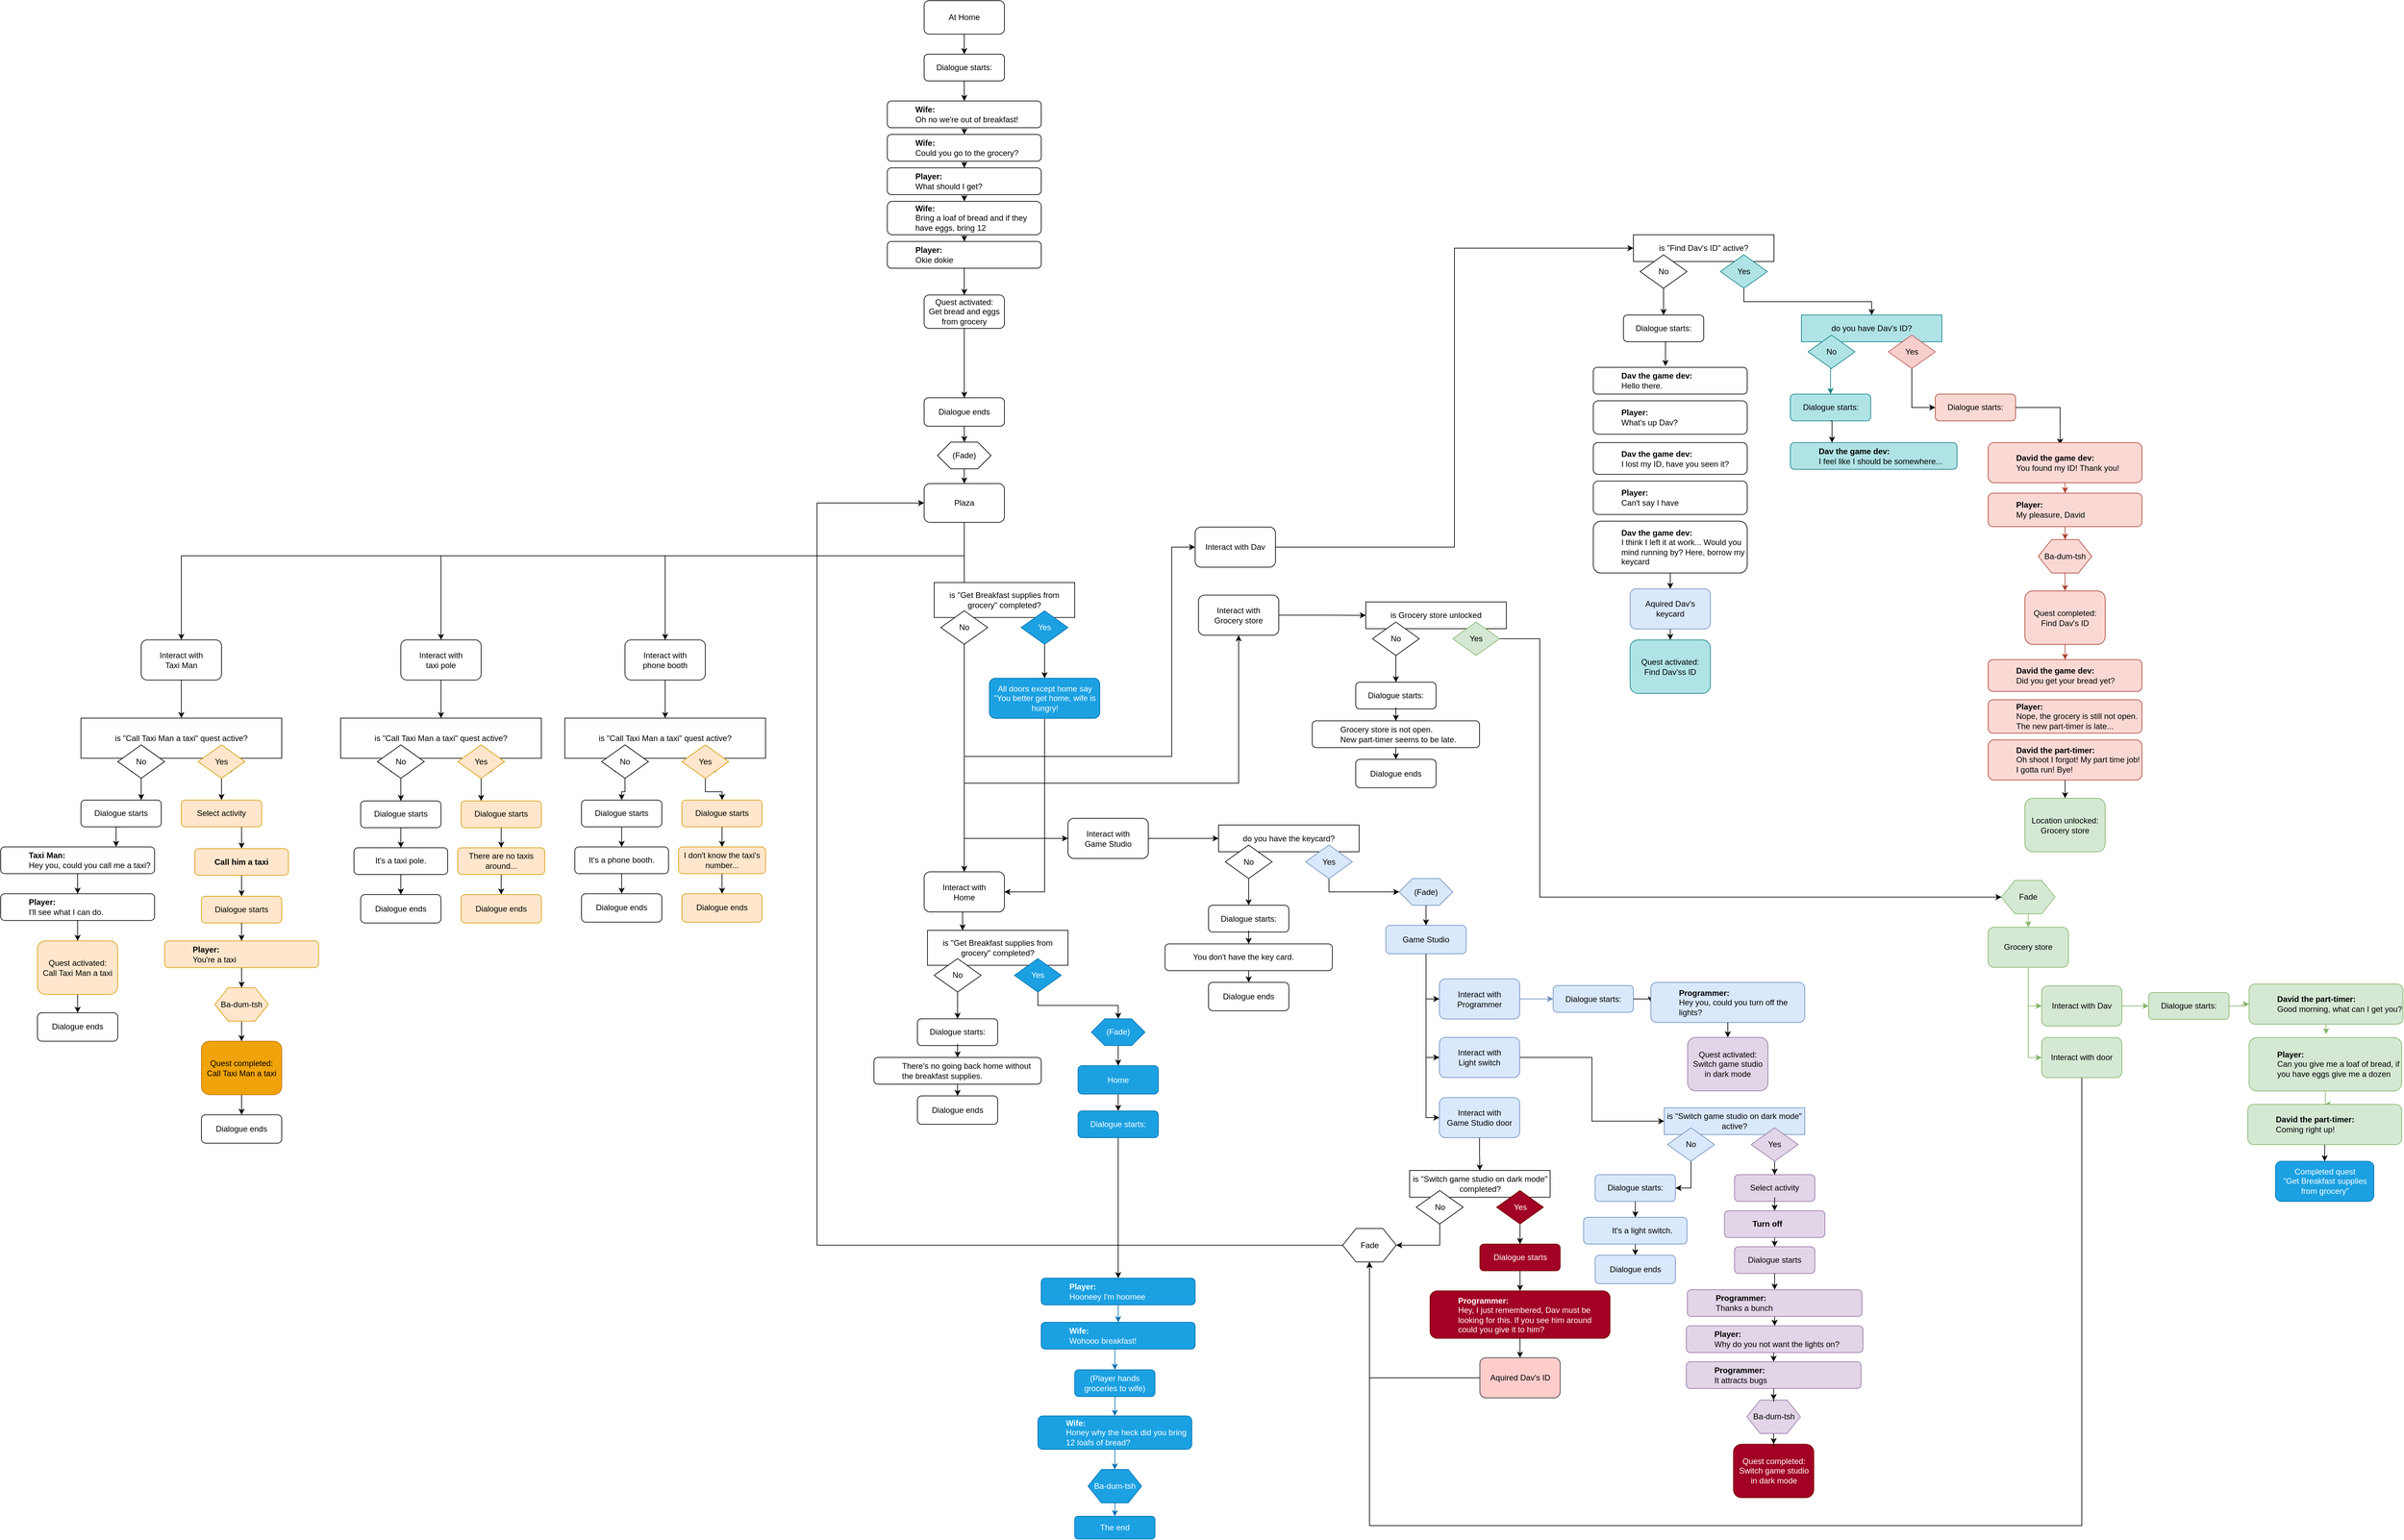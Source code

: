 <mxfile version="23.0.2" type="github">
  <diagram id="C5RBs43oDa-KdzZeNtuy" name="Page-1">
    <mxGraphModel dx="6538" dy="4069" grid="1" gridSize="10" guides="1" tooltips="1" connect="1" arrows="1" fold="1" page="1" pageScale="1" pageWidth="827" pageHeight="1169" math="0" shadow="0">
      <root>
        <mxCell id="WIyWlLk6GJQsqaUBKTNV-0" />
        <mxCell id="WIyWlLk6GJQsqaUBKTNV-1" parent="WIyWlLk6GJQsqaUBKTNV-0" />
        <mxCell id="wHT8IFIjDMPCnnKAyvYm-9" style="edgeStyle=orthogonalEdgeStyle;rounded=0;orthogonalLoop=1;jettySize=auto;html=1;exitX=0.5;exitY=1;exitDx=0;exitDy=0;" parent="WIyWlLk6GJQsqaUBKTNV-1" source="wHT8IFIjDMPCnnKAyvYm-0" target="wHT8IFIjDMPCnnKAyvYm-5" edge="1">
          <mxGeometry relative="1" as="geometry" />
        </mxCell>
        <mxCell id="wHT8IFIjDMPCnnKAyvYm-0" value="At Home" style="rounded=1;whiteSpace=wrap;html=1;fontSize=12;glass=0;strokeWidth=1;shadow=0;" parent="WIyWlLk6GJQsqaUBKTNV-1" vertex="1">
          <mxGeometry x="-40" y="-1150" width="120" height="50" as="geometry" />
        </mxCell>
        <mxCell id="D4McuBimtG9iVOy1-yQE-80" style="edgeStyle=orthogonalEdgeStyle;rounded=0;orthogonalLoop=1;jettySize=auto;html=1;exitX=0.5;exitY=1;exitDx=0;exitDy=0;entryX=0.5;entryY=0;entryDx=0;entryDy=0;" edge="1" parent="WIyWlLk6GJQsqaUBKTNV-1" source="wHT8IFIjDMPCnnKAyvYm-3" target="wHT8IFIjDMPCnnKAyvYm-10">
          <mxGeometry relative="1" as="geometry" />
        </mxCell>
        <mxCell id="wHT8IFIjDMPCnnKAyvYm-3" value="&lt;blockquote style=&quot;margin: 0 0 0 40px; border: none; padding: 0px;&quot;&gt;&lt;b&gt;Wife:&lt;br&gt;&lt;/b&gt;Oh no we&#39;re out of breakfast!&lt;/blockquote&gt;" style="rounded=1;whiteSpace=wrap;html=1;fontSize=12;glass=0;strokeWidth=1;shadow=0;align=left;" parent="WIyWlLk6GJQsqaUBKTNV-1" vertex="1">
          <mxGeometry x="-95" y="-1000" width="230" height="40" as="geometry" />
        </mxCell>
        <mxCell id="wHT8IFIjDMPCnnKAyvYm-8" style="edgeStyle=orthogonalEdgeStyle;rounded=0;orthogonalLoop=1;jettySize=auto;html=1;exitX=0.5;exitY=1;exitDx=0;exitDy=0;entryX=0.5;entryY=0;entryDx=0;entryDy=0;" parent="WIyWlLk6GJQsqaUBKTNV-1" source="wHT8IFIjDMPCnnKAyvYm-5" target="wHT8IFIjDMPCnnKAyvYm-3" edge="1">
          <mxGeometry relative="1" as="geometry" />
        </mxCell>
        <mxCell id="wHT8IFIjDMPCnnKAyvYm-5" value="Dialogue starts:" style="rounded=1;whiteSpace=wrap;html=1;fontSize=12;glass=0;strokeWidth=1;shadow=0;" parent="WIyWlLk6GJQsqaUBKTNV-1" vertex="1">
          <mxGeometry x="-40" y="-1070" width="120" height="40" as="geometry" />
        </mxCell>
        <mxCell id="D4McuBimtG9iVOy1-yQE-81" style="edgeStyle=orthogonalEdgeStyle;rounded=0;orthogonalLoop=1;jettySize=auto;html=1;exitX=0.5;exitY=1;exitDx=0;exitDy=0;" edge="1" parent="WIyWlLk6GJQsqaUBKTNV-1" source="wHT8IFIjDMPCnnKAyvYm-10" target="wHT8IFIjDMPCnnKAyvYm-11">
          <mxGeometry relative="1" as="geometry" />
        </mxCell>
        <mxCell id="wHT8IFIjDMPCnnKAyvYm-10" value="&lt;blockquote style=&quot;margin: 0 0 0 40px; border: none; padding: 0px;&quot;&gt;&lt;b&gt;Wife:&lt;br&gt;&lt;/b&gt;Could you go to the grocery?&lt;/blockquote&gt;" style="rounded=1;whiteSpace=wrap;html=1;fontSize=12;glass=0;strokeWidth=1;shadow=0;align=left;" parent="WIyWlLk6GJQsqaUBKTNV-1" vertex="1">
          <mxGeometry x="-95" y="-950" width="230" height="40" as="geometry" />
        </mxCell>
        <mxCell id="D4McuBimtG9iVOy1-yQE-82" style="edgeStyle=orthogonalEdgeStyle;rounded=0;orthogonalLoop=1;jettySize=auto;html=1;exitX=0.5;exitY=1;exitDx=0;exitDy=0;entryX=0.5;entryY=0;entryDx=0;entryDy=0;" edge="1" parent="WIyWlLk6GJQsqaUBKTNV-1" source="wHT8IFIjDMPCnnKAyvYm-11" target="wHT8IFIjDMPCnnKAyvYm-12">
          <mxGeometry relative="1" as="geometry" />
        </mxCell>
        <mxCell id="wHT8IFIjDMPCnnKAyvYm-11" value="&lt;blockquote style=&quot;margin: 0 0 0 40px; border: none; padding: 0px;&quot;&gt;&lt;b&gt;Player:&lt;br&gt;&lt;/b&gt;What should I get?&lt;/blockquote&gt;" style="rounded=1;whiteSpace=wrap;html=1;fontSize=12;glass=0;strokeWidth=1;shadow=0;align=left;" parent="WIyWlLk6GJQsqaUBKTNV-1" vertex="1">
          <mxGeometry x="-95" y="-900" width="230" height="40" as="geometry" />
        </mxCell>
        <mxCell id="D4McuBimtG9iVOy1-yQE-83" style="edgeStyle=orthogonalEdgeStyle;rounded=0;orthogonalLoop=1;jettySize=auto;html=1;exitX=0.5;exitY=1;exitDx=0;exitDy=0;entryX=0.5;entryY=0;entryDx=0;entryDy=0;" edge="1" parent="WIyWlLk6GJQsqaUBKTNV-1" source="wHT8IFIjDMPCnnKAyvYm-12" target="wHT8IFIjDMPCnnKAyvYm-13">
          <mxGeometry relative="1" as="geometry" />
        </mxCell>
        <mxCell id="wHT8IFIjDMPCnnKAyvYm-12" value="&lt;blockquote style=&quot;margin: 0 0 0 40px; border: none; padding: 0px;&quot;&gt;&lt;b&gt;Wife:&lt;br&gt;&lt;/b&gt;Bring a loaf of bread and if they have eggs, bring 12&lt;/blockquote&gt;" style="rounded=1;whiteSpace=wrap;html=1;fontSize=12;glass=0;strokeWidth=1;shadow=0;align=left;" parent="WIyWlLk6GJQsqaUBKTNV-1" vertex="1">
          <mxGeometry x="-95" y="-850" width="230" height="50" as="geometry" />
        </mxCell>
        <mxCell id="wHT8IFIjDMPCnnKAyvYm-15" style="edgeStyle=orthogonalEdgeStyle;rounded=0;orthogonalLoop=1;jettySize=auto;html=1;entryX=0.5;entryY=0;entryDx=0;entryDy=0;" parent="WIyWlLk6GJQsqaUBKTNV-1" source="wHT8IFIjDMPCnnKAyvYm-13" target="wHT8IFIjDMPCnnKAyvYm-14" edge="1">
          <mxGeometry relative="1" as="geometry" />
        </mxCell>
        <mxCell id="wHT8IFIjDMPCnnKAyvYm-13" value="&lt;blockquote style=&quot;margin: 0 0 0 40px; border: none; padding: 0px;&quot;&gt;&lt;b&gt;Player:&lt;br&gt;&lt;/b&gt;Okie dokie&lt;/blockquote&gt;" style="rounded=1;whiteSpace=wrap;html=1;fontSize=12;glass=0;strokeWidth=1;shadow=0;align=left;" parent="WIyWlLk6GJQsqaUBKTNV-1" vertex="1">
          <mxGeometry x="-95" y="-790" width="230" height="40" as="geometry" />
        </mxCell>
        <mxCell id="wHT8IFIjDMPCnnKAyvYm-18" style="edgeStyle=orthogonalEdgeStyle;rounded=0;orthogonalLoop=1;jettySize=auto;html=1;exitX=0.5;exitY=1;exitDx=0;exitDy=0;entryX=0.5;entryY=0;entryDx=0;entryDy=0;" parent="WIyWlLk6GJQsqaUBKTNV-1" source="wHT8IFIjDMPCnnKAyvYm-14" target="wHT8IFIjDMPCnnKAyvYm-17" edge="1">
          <mxGeometry relative="1" as="geometry" />
        </mxCell>
        <mxCell id="wHT8IFIjDMPCnnKAyvYm-14" value="Quest activated:&lt;br&gt;Get bread and eggs from grocery" style="rounded=1;whiteSpace=wrap;html=1;fontSize=12;glass=0;strokeWidth=1;shadow=0;" parent="WIyWlLk6GJQsqaUBKTNV-1" vertex="1">
          <mxGeometry x="-40" y="-710" width="120" height="50" as="geometry" />
        </mxCell>
        <mxCell id="wHT8IFIjDMPCnnKAyvYm-24" style="edgeStyle=orthogonalEdgeStyle;rounded=0;orthogonalLoop=1;jettySize=auto;html=1;exitX=0.5;exitY=1;exitDx=0;exitDy=0;" parent="WIyWlLk6GJQsqaUBKTNV-1" source="wHT8IFIjDMPCnnKAyvYm-17" target="wHT8IFIjDMPCnnKAyvYm-21" edge="1">
          <mxGeometry relative="1" as="geometry" />
        </mxCell>
        <mxCell id="wHT8IFIjDMPCnnKAyvYm-17" value="Dialogue ends" style="rounded=1;whiteSpace=wrap;html=1;fontSize=12;glass=0;strokeWidth=1;shadow=0;" parent="WIyWlLk6GJQsqaUBKTNV-1" vertex="1">
          <mxGeometry x="-40" y="-556.25" width="120" height="42.5" as="geometry" />
        </mxCell>
        <mxCell id="D4McuBimtG9iVOy1-yQE-42" style="edgeStyle=orthogonalEdgeStyle;rounded=0;orthogonalLoop=1;jettySize=auto;html=1;exitX=0.5;exitY=1;exitDx=0;exitDy=0;" edge="1" parent="WIyWlLk6GJQsqaUBKTNV-1" source="wHT8IFIjDMPCnnKAyvYm-20" target="D4McuBimtG9iVOy1-yQE-39">
          <mxGeometry relative="1" as="geometry" />
        </mxCell>
        <mxCell id="D4McuBimtG9iVOy1-yQE-95" style="edgeStyle=orthogonalEdgeStyle;rounded=0;orthogonalLoop=1;jettySize=auto;html=1;exitX=0.5;exitY=1;exitDx=0;exitDy=0;entryX=0.5;entryY=0;entryDx=0;entryDy=0;" edge="1" parent="WIyWlLk6GJQsqaUBKTNV-1" source="wHT8IFIjDMPCnnKAyvYm-20" target="wHT8IFIjDMPCnnKAyvYm-67">
          <mxGeometry relative="1" as="geometry">
            <Array as="points">
              <mxPoint x="20" y="-320" />
              <mxPoint x="-427" y="-320" />
            </Array>
          </mxGeometry>
        </mxCell>
        <mxCell id="D4McuBimtG9iVOy1-yQE-96" style="edgeStyle=orthogonalEdgeStyle;rounded=0;orthogonalLoop=1;jettySize=auto;html=1;exitX=0.5;exitY=1;exitDx=0;exitDy=0;" edge="1" parent="WIyWlLk6GJQsqaUBKTNV-1" source="wHT8IFIjDMPCnnKAyvYm-20" target="wHT8IFIjDMPCnnKAyvYm-66">
          <mxGeometry relative="1" as="geometry">
            <Array as="points">
              <mxPoint x="20" y="-320" />
              <mxPoint x="-762" y="-320" />
            </Array>
          </mxGeometry>
        </mxCell>
        <mxCell id="D4McuBimtG9iVOy1-yQE-97" style="edgeStyle=orthogonalEdgeStyle;rounded=0;orthogonalLoop=1;jettySize=auto;html=1;exitX=0.5;exitY=1;exitDx=0;exitDy=0;" edge="1" parent="WIyWlLk6GJQsqaUBKTNV-1" source="wHT8IFIjDMPCnnKAyvYm-20" target="wHT8IFIjDMPCnnKAyvYm-57">
          <mxGeometry relative="1" as="geometry">
            <Array as="points">
              <mxPoint x="20" y="-320" />
              <mxPoint x="-1150" y="-320" />
            </Array>
          </mxGeometry>
        </mxCell>
        <mxCell id="D4McuBimtG9iVOy1-yQE-119" style="edgeStyle=orthogonalEdgeStyle;rounded=0;orthogonalLoop=1;jettySize=auto;html=1;exitX=0.5;exitY=1;exitDx=0;exitDy=0;entryX=0;entryY=0.5;entryDx=0;entryDy=0;" edge="1" parent="WIyWlLk6GJQsqaUBKTNV-1" source="wHT8IFIjDMPCnnKAyvYm-20" target="wHT8IFIjDMPCnnKAyvYm-29">
          <mxGeometry relative="1" as="geometry">
            <Array as="points">
              <mxPoint x="20" y="-20" />
              <mxPoint x="330" y="-20" />
              <mxPoint x="330" y="-333" />
            </Array>
          </mxGeometry>
        </mxCell>
        <mxCell id="wHT8IFIjDMPCnnKAyvYm-20" value="Plaza" style="rounded=1;whiteSpace=wrap;html=1;fontSize=12;glass=0;strokeWidth=1;shadow=0;" parent="WIyWlLk6GJQsqaUBKTNV-1" vertex="1">
          <mxGeometry x="-40" y="-428" width="120" height="58" as="geometry" />
        </mxCell>
        <mxCell id="wHT8IFIjDMPCnnKAyvYm-25" style="edgeStyle=orthogonalEdgeStyle;rounded=0;orthogonalLoop=1;jettySize=auto;html=1;exitX=0.5;exitY=1;exitDx=0;exitDy=0;" parent="WIyWlLk6GJQsqaUBKTNV-1" source="wHT8IFIjDMPCnnKAyvYm-21" target="wHT8IFIjDMPCnnKAyvYm-20" edge="1">
          <mxGeometry relative="1" as="geometry" />
        </mxCell>
        <mxCell id="wHT8IFIjDMPCnnKAyvYm-21" value="(Fade)" style="shape=hexagon;perimeter=hexagonPerimeter2;whiteSpace=wrap;html=1;fixedSize=1;" parent="WIyWlLk6GJQsqaUBKTNV-1" vertex="1">
          <mxGeometry x="-20" y="-490" width="80" height="40" as="geometry" />
        </mxCell>
        <mxCell id="wHT8IFIjDMPCnnKAyvYm-98" style="edgeStyle=orthogonalEdgeStyle;rounded=0;orthogonalLoop=1;jettySize=auto;html=1;exitX=0.5;exitY=1;exitDx=0;exitDy=0;entryX=0.5;entryY=1;entryDx=0;entryDy=0;" parent="WIyWlLk6GJQsqaUBKTNV-1" source="wHT8IFIjDMPCnnKAyvYm-20" target="wHT8IFIjDMPCnnKAyvYm-92" edge="1">
          <mxGeometry relative="1" as="geometry">
            <mxPoint x="80.0" y="-348.75" as="sourcePoint" />
            <Array as="points">
              <mxPoint x="20" y="20" />
              <mxPoint x="430" y="20" />
            </Array>
          </mxGeometry>
        </mxCell>
        <mxCell id="wHT8IFIjDMPCnnKAyvYm-290" style="edgeStyle=orthogonalEdgeStyle;rounded=0;orthogonalLoop=1;jettySize=auto;html=1;exitX=0.5;exitY=1;exitDx=0;exitDy=0;entryX=0;entryY=0.5;entryDx=0;entryDy=0;" parent="WIyWlLk6GJQsqaUBKTNV-1" source="wHT8IFIjDMPCnnKAyvYm-20" target="wHT8IFIjDMPCnnKAyvYm-101" edge="1">
          <mxGeometry relative="1" as="geometry">
            <mxPoint x="80.0" y="-348.75" as="sourcePoint" />
          </mxGeometry>
        </mxCell>
        <mxCell id="D4McuBimtG9iVOy1-yQE-38" style="edgeStyle=orthogonalEdgeStyle;rounded=0;orthogonalLoop=1;jettySize=auto;html=1;exitX=1;exitY=0.5;exitDx=0;exitDy=0;entryX=0;entryY=0.5;entryDx=0;entryDy=0;" edge="1" parent="WIyWlLk6GJQsqaUBKTNV-1" source="wHT8IFIjDMPCnnKAyvYm-29" target="D4McuBimtG9iVOy1-yQE-17">
          <mxGeometry relative="1" as="geometry" />
        </mxCell>
        <mxCell id="wHT8IFIjDMPCnnKAyvYm-29" value="Interact with Dav" style="rounded=1;whiteSpace=wrap;html=1;" parent="WIyWlLk6GJQsqaUBKTNV-1" vertex="1">
          <mxGeometry x="365" y="-363" width="120" height="60" as="geometry" />
        </mxCell>
        <mxCell id="wHT8IFIjDMPCnnKAyvYm-32" value="Dialogue starts:" style="rounded=1;whiteSpace=wrap;html=1;fontSize=12;glass=0;strokeWidth=1;shadow=0;" parent="WIyWlLk6GJQsqaUBKTNV-1" vertex="1">
          <mxGeometry x="1005" y="-680" width="120" height="40" as="geometry" />
        </mxCell>
        <mxCell id="wHT8IFIjDMPCnnKAyvYm-33" style="edgeStyle=orthogonalEdgeStyle;rounded=0;orthogonalLoop=1;jettySize=auto;html=1;entryX=0.469;entryY=-0.047;entryDx=0;entryDy=0;exitX=0.5;exitY=1;exitDx=0;exitDy=0;entryPerimeter=0;" parent="WIyWlLk6GJQsqaUBKTNV-1" source="wHT8IFIjDMPCnnKAyvYm-32" target="wHT8IFIjDMPCnnKAyvYm-34" edge="1">
          <mxGeometry relative="1" as="geometry">
            <mxPoint x="1120" y="-654.25" as="sourcePoint" />
            <mxPoint x="960.0" y="-581.75" as="targetPoint" />
          </mxGeometry>
        </mxCell>
        <mxCell id="wHT8IFIjDMPCnnKAyvYm-34" value="&lt;blockquote style=&quot;margin: 0 0 0 40px; border: none; padding: 0px;&quot;&gt;&lt;b&gt;Dav the game dev:&lt;br&gt;&lt;/b&gt;Hello there.&lt;/blockquote&gt;" style="rounded=1;whiteSpace=wrap;html=1;fontSize=12;glass=0;strokeWidth=1;shadow=0;align=left;" parent="WIyWlLk6GJQsqaUBKTNV-1" vertex="1">
          <mxGeometry x="960" y="-601.75" width="230" height="40" as="geometry" />
        </mxCell>
        <mxCell id="wHT8IFIjDMPCnnKAyvYm-35" value="&lt;blockquote style=&quot;margin: 0 0 0 40px; border: none; padding: 0px;&quot;&gt;&lt;b&gt;Player:&lt;br&gt;&lt;/b&gt;What&#39;s up Dav?&lt;/blockquote&gt;" style="rounded=1;whiteSpace=wrap;html=1;fontSize=12;glass=0;strokeWidth=1;shadow=0;align=left;" parent="WIyWlLk6GJQsqaUBKTNV-1" vertex="1">
          <mxGeometry x="960" y="-551.75" width="230" height="50" as="geometry" />
        </mxCell>
        <mxCell id="wHT8IFIjDMPCnnKAyvYm-36" value="&lt;blockquote style=&quot;margin: 0 0 0 40px; border: none; padding: 0px;&quot;&gt;&lt;b&gt;Dav the game dev&lt;/b&gt;&lt;b&gt;:&lt;br&gt;&lt;/b&gt;I lost my ID, have you seen it?&lt;/blockquote&gt;" style="rounded=1;whiteSpace=wrap;html=1;fontSize=12;glass=0;strokeWidth=1;shadow=0;align=left;" parent="WIyWlLk6GJQsqaUBKTNV-1" vertex="1">
          <mxGeometry x="960" y="-489.25" width="230" height="47.5" as="geometry" />
        </mxCell>
        <mxCell id="wHT8IFIjDMPCnnKAyvYm-37" value="&lt;blockquote style=&quot;margin: 0 0 0 40px; border: none; padding: 0px;&quot;&gt;&lt;b&gt;Player:&lt;br&gt;&lt;/b&gt;Can&#39;t say I have&lt;/blockquote&gt;" style="rounded=1;whiteSpace=wrap;html=1;fontSize=12;glass=0;strokeWidth=1;shadow=0;align=left;" parent="WIyWlLk6GJQsqaUBKTNV-1" vertex="1">
          <mxGeometry x="960" y="-431.75" width="230" height="50" as="geometry" />
        </mxCell>
        <mxCell id="wHT8IFIjDMPCnnKAyvYm-200" style="edgeStyle=orthogonalEdgeStyle;rounded=0;orthogonalLoop=1;jettySize=auto;html=1;exitX=0.5;exitY=1;exitDx=0;exitDy=0;entryX=0.5;entryY=0;entryDx=0;entryDy=0;" parent="WIyWlLk6GJQsqaUBKTNV-1" source="wHT8IFIjDMPCnnKAyvYm-291" target="wHT8IFIjDMPCnnKAyvYm-40" edge="1">
          <mxGeometry relative="1" as="geometry" />
        </mxCell>
        <mxCell id="wHT8IFIjDMPCnnKAyvYm-292" style="edgeStyle=orthogonalEdgeStyle;rounded=0;orthogonalLoop=1;jettySize=auto;html=1;exitX=0.5;exitY=1;exitDx=0;exitDy=0;entryX=0.5;entryY=0;entryDx=0;entryDy=0;" parent="WIyWlLk6GJQsqaUBKTNV-1" source="wHT8IFIjDMPCnnKAyvYm-38" target="wHT8IFIjDMPCnnKAyvYm-291" edge="1">
          <mxGeometry relative="1" as="geometry" />
        </mxCell>
        <mxCell id="wHT8IFIjDMPCnnKAyvYm-38" value="&lt;blockquote style=&quot;margin: 0 0 0 40px; border: none; padding: 0px;&quot;&gt;&lt;b&gt;Dav the game dev:&lt;br&gt;&lt;/b&gt;I think I left it at work... Would you mind running by? Here, borrow my keycard&lt;/blockquote&gt;" style="rounded=1;whiteSpace=wrap;html=1;fontSize=12;glass=0;strokeWidth=1;shadow=0;align=left;" parent="WIyWlLk6GJQsqaUBKTNV-1" vertex="1">
          <mxGeometry x="960" y="-371.75" width="230" height="77.5" as="geometry" />
        </mxCell>
        <mxCell id="wHT8IFIjDMPCnnKAyvYm-40" value="Quest activated:&lt;br&gt;Find Dav&#39;ss ID" style="rounded=1;whiteSpace=wrap;html=1;fontSize=12;glass=0;strokeWidth=1;shadow=0;fillColor=#b0e3e6;strokeColor=#0e8088;" parent="WIyWlLk6GJQsqaUBKTNV-1" vertex="1">
          <mxGeometry x="1015" y="-194.31" width="120" height="80" as="geometry" />
        </mxCell>
        <mxCell id="wHT8IFIjDMPCnnKAyvYm-55" value="Dialogue ends" style="rounded=1;whiteSpace=wrap;html=1;fontSize=12;glass=0;strokeWidth=1;shadow=0;" parent="WIyWlLk6GJQsqaUBKTNV-1" vertex="1">
          <mxGeometry x="-1365" y="363.19" width="120" height="42.5" as="geometry" />
        </mxCell>
        <mxCell id="wHT8IFIjDMPCnnKAyvYm-230" style="edgeStyle=orthogonalEdgeStyle;rounded=0;orthogonalLoop=1;jettySize=auto;html=1;exitX=0.5;exitY=1;exitDx=0;exitDy=0;" parent="WIyWlLk6GJQsqaUBKTNV-1" source="wHT8IFIjDMPCnnKAyvYm-57" target="wHT8IFIjDMPCnnKAyvYm-227" edge="1">
          <mxGeometry relative="1" as="geometry" />
        </mxCell>
        <mxCell id="wHT8IFIjDMPCnnKAyvYm-57" value="Interact with &lt;br&gt;Taxi Man" style="rounded=1;whiteSpace=wrap;html=1;" parent="WIyWlLk6GJQsqaUBKTNV-1" vertex="1">
          <mxGeometry x="-1210" y="-194.31" width="120" height="60" as="geometry" />
        </mxCell>
        <mxCell id="wHT8IFIjDMPCnnKAyvYm-74" style="edgeStyle=orthogonalEdgeStyle;rounded=0;orthogonalLoop=1;jettySize=auto;html=1;exitX=0.75;exitY=1;exitDx=0;exitDy=0;entryX=0.5;entryY=0;entryDx=0;entryDy=0;" parent="WIyWlLk6GJQsqaUBKTNV-1" source="wHT8IFIjDMPCnnKAyvYm-59" target="wHT8IFIjDMPCnnKAyvYm-73" edge="1">
          <mxGeometry relative="1" as="geometry" />
        </mxCell>
        <mxCell id="wHT8IFIjDMPCnnKAyvYm-59" value="Select activity" style="rounded=1;whiteSpace=wrap;html=1;fontSize=12;glass=0;strokeWidth=1;shadow=0;fillColor=#ffe6cc;strokeColor=#d79b00;" parent="WIyWlLk6GJQsqaUBKTNV-1" vertex="1">
          <mxGeometry x="-1150" y="45.19" width="120" height="40" as="geometry" />
        </mxCell>
        <mxCell id="wHT8IFIjDMPCnnKAyvYm-82" style="edgeStyle=orthogonalEdgeStyle;rounded=0;orthogonalLoop=1;jettySize=auto;html=1;exitX=0.5;exitY=1;exitDx=0;exitDy=0;entryX=0.5;entryY=0;entryDx=0;entryDy=0;" parent="WIyWlLk6GJQsqaUBKTNV-1" source="wHT8IFIjDMPCnnKAyvYm-73" target="wHT8IFIjDMPCnnKAyvYm-79" edge="1">
          <mxGeometry relative="1" as="geometry">
            <mxPoint x="35" y="-117.31" as="sourcePoint" />
          </mxGeometry>
        </mxCell>
        <mxCell id="wHT8IFIjDMPCnnKAyvYm-234" style="edgeStyle=orthogonalEdgeStyle;rounded=0;orthogonalLoop=1;jettySize=auto;html=1;exitX=0.5;exitY=1;exitDx=0;exitDy=0;" parent="WIyWlLk6GJQsqaUBKTNV-1" source="wHT8IFIjDMPCnnKAyvYm-62" target="wHT8IFIjDMPCnnKAyvYm-233" edge="1">
          <mxGeometry relative="1" as="geometry" />
        </mxCell>
        <mxCell id="wHT8IFIjDMPCnnKAyvYm-62" value="There are no taxis around..." style="rounded=1;whiteSpace=wrap;html=1;fontSize=12;glass=0;strokeWidth=1;shadow=0;align=center;fillColor=#ffe6cc;strokeColor=#d79b00;" parent="WIyWlLk6GJQsqaUBKTNV-1" vertex="1">
          <mxGeometry x="-737" y="116.44" width="130" height="40" as="geometry" />
        </mxCell>
        <mxCell id="wHT8IFIjDMPCnnKAyvYm-63" style="edgeStyle=orthogonalEdgeStyle;rounded=0;orthogonalLoop=1;jettySize=auto;html=1;exitX=0.5;exitY=1;exitDx=0;exitDy=0;" parent="WIyWlLk6GJQsqaUBKTNV-1" source="wHT8IFIjDMPCnnKAyvYm-64" target="wHT8IFIjDMPCnnKAyvYm-62" edge="1">
          <mxGeometry relative="1" as="geometry" />
        </mxCell>
        <mxCell id="wHT8IFIjDMPCnnKAyvYm-64" value="Dialogue starts" style="rounded=1;whiteSpace=wrap;html=1;fontSize=12;glass=0;strokeWidth=1;shadow=0;fillColor=#ffe6cc;strokeColor=#d79b00;" parent="WIyWlLk6GJQsqaUBKTNV-1" vertex="1">
          <mxGeometry x="-732" y="46.44" width="120" height="40" as="geometry" />
        </mxCell>
        <mxCell id="wHT8IFIjDMPCnnKAyvYm-65" style="edgeStyle=orthogonalEdgeStyle;rounded=0;orthogonalLoop=1;jettySize=auto;html=1;exitX=0.5;exitY=1;exitDx=0;exitDy=0;entryX=0.25;entryY=0;entryDx=0;entryDy=0;" parent="WIyWlLk6GJQsqaUBKTNV-1" source="wHT8IFIjDMPCnnKAyvYm-224" target="wHT8IFIjDMPCnnKAyvYm-64" edge="1">
          <mxGeometry relative="1" as="geometry">
            <mxPoint x="-307" y="-347.31" as="sourcePoint" />
          </mxGeometry>
        </mxCell>
        <mxCell id="wHT8IFIjDMPCnnKAyvYm-231" style="edgeStyle=orthogonalEdgeStyle;rounded=0;orthogonalLoop=1;jettySize=auto;html=1;exitX=0.5;exitY=1;exitDx=0;exitDy=0;" parent="WIyWlLk6GJQsqaUBKTNV-1" source="wHT8IFIjDMPCnnKAyvYm-66" target="wHT8IFIjDMPCnnKAyvYm-222" edge="1">
          <mxGeometry relative="1" as="geometry" />
        </mxCell>
        <mxCell id="wHT8IFIjDMPCnnKAyvYm-66" value="Interact with &lt;br&gt;taxi pole" style="rounded=1;whiteSpace=wrap;html=1;" parent="WIyWlLk6GJQsqaUBKTNV-1" vertex="1">
          <mxGeometry x="-822" y="-194.31" width="120" height="60" as="geometry" />
        </mxCell>
        <mxCell id="wHT8IFIjDMPCnnKAyvYm-232" style="edgeStyle=orthogonalEdgeStyle;rounded=0;orthogonalLoop=1;jettySize=auto;html=1;exitX=0.5;exitY=1;exitDx=0;exitDy=0;" parent="WIyWlLk6GJQsqaUBKTNV-1" source="wHT8IFIjDMPCnnKAyvYm-67" target="wHT8IFIjDMPCnnKAyvYm-213" edge="1">
          <mxGeometry relative="1" as="geometry" />
        </mxCell>
        <mxCell id="wHT8IFIjDMPCnnKAyvYm-67" value="Interact with &lt;br&gt;phone booth" style="rounded=1;whiteSpace=wrap;html=1;" parent="WIyWlLk6GJQsqaUBKTNV-1" vertex="1">
          <mxGeometry x="-487" y="-194.31" width="120" height="60" as="geometry" />
        </mxCell>
        <mxCell id="wHT8IFIjDMPCnnKAyvYm-73" value="&lt;b&gt;Call him a taxi&lt;/b&gt;" style="rounded=1;whiteSpace=wrap;html=1;fontSize=12;glass=0;strokeWidth=1;shadow=0;align=center;fillColor=#ffe6cc;strokeColor=#d79b00;" parent="WIyWlLk6GJQsqaUBKTNV-1" vertex="1">
          <mxGeometry x="-1130" y="117.69" width="140" height="40" as="geometry" />
        </mxCell>
        <mxCell id="wHT8IFIjDMPCnnKAyvYm-85" style="edgeStyle=orthogonalEdgeStyle;rounded=0;orthogonalLoop=1;jettySize=auto;html=1;exitX=0.5;exitY=1;exitDx=0;exitDy=0;" parent="WIyWlLk6GJQsqaUBKTNV-1" source="wHT8IFIjDMPCnnKAyvYm-78" target="wHT8IFIjDMPCnnKAyvYm-265" edge="1">
          <mxGeometry relative="1" as="geometry">
            <mxPoint x="-220" y="137.69" as="targetPoint" />
          </mxGeometry>
        </mxCell>
        <mxCell id="wHT8IFIjDMPCnnKAyvYm-78" value="Ba-dum-tsh" style="shape=hexagon;perimeter=hexagonPerimeter2;whiteSpace=wrap;html=1;fixedSize=1;fillColor=#ffe6cc;strokeColor=#d79b00;" parent="WIyWlLk6GJQsqaUBKTNV-1" vertex="1">
          <mxGeometry x="-1100" y="325.69" width="80" height="50" as="geometry" />
        </mxCell>
        <mxCell id="wHT8IFIjDMPCnnKAyvYm-79" value="Dialogue starts" style="rounded=1;whiteSpace=wrap;html=1;fontSize=12;glass=0;strokeWidth=1;shadow=0;fillColor=#ffe6cc;strokeColor=#d79b00;" parent="WIyWlLk6GJQsqaUBKTNV-1" vertex="1">
          <mxGeometry x="-1120" y="188.94" width="120" height="40" as="geometry" />
        </mxCell>
        <mxCell id="wHT8IFIjDMPCnnKAyvYm-80" style="edgeStyle=orthogonalEdgeStyle;rounded=0;orthogonalLoop=1;jettySize=auto;html=1;exitX=0.5;exitY=1;exitDx=0;exitDy=0;entryX=0.5;entryY=0;entryDx=0;entryDy=0;" parent="WIyWlLk6GJQsqaUBKTNV-1" source="wHT8IFIjDMPCnnKAyvYm-79" target="wHT8IFIjDMPCnnKAyvYm-81" edge="1">
          <mxGeometry relative="1" as="geometry" />
        </mxCell>
        <mxCell id="wHT8IFIjDMPCnnKAyvYm-83" style="edgeStyle=orthogonalEdgeStyle;rounded=0;orthogonalLoop=1;jettySize=auto;html=1;entryX=0.5;entryY=0;entryDx=0;entryDy=0;" parent="WIyWlLk6GJQsqaUBKTNV-1" source="wHT8IFIjDMPCnnKAyvYm-81" target="wHT8IFIjDMPCnnKAyvYm-78" edge="1">
          <mxGeometry relative="1" as="geometry">
            <mxPoint x="-1065" y="355.69" as="sourcePoint" />
          </mxGeometry>
        </mxCell>
        <mxCell id="wHT8IFIjDMPCnnKAyvYm-81" value="&lt;blockquote style=&quot;margin: 0 0 0 40px; border: none; padding: 0px;&quot;&gt;&lt;b&gt;Player:&lt;br&gt;&lt;/b&gt;You&#39;re a taxi&lt;/blockquote&gt;" style="rounded=1;whiteSpace=wrap;html=1;fontSize=12;glass=0;strokeWidth=1;shadow=0;align=left;fillColor=#ffe6cc;strokeColor=#d79b00;" parent="WIyWlLk6GJQsqaUBKTNV-1" vertex="1">
          <mxGeometry x="-1175" y="255.69" width="230" height="40" as="geometry" />
        </mxCell>
        <mxCell id="wHT8IFIjDMPCnnKAyvYm-96" style="edgeStyle=orthogonalEdgeStyle;rounded=0;orthogonalLoop=1;jettySize=auto;html=1;entryX=0;entryY=0.5;entryDx=0;entryDy=0;" parent="WIyWlLk6GJQsqaUBKTNV-1" source="wHT8IFIjDMPCnnKAyvYm-92" target="wHT8IFIjDMPCnnKAyvYm-284" edge="1">
          <mxGeometry relative="1" as="geometry" />
        </mxCell>
        <mxCell id="wHT8IFIjDMPCnnKAyvYm-92" value="Interact with&lt;br&gt;Grocery store" style="rounded=1;whiteSpace=wrap;html=1;" parent="WIyWlLk6GJQsqaUBKTNV-1" vertex="1">
          <mxGeometry x="370" y="-261.25" width="120" height="60" as="geometry" />
        </mxCell>
        <mxCell id="wHT8IFIjDMPCnnKAyvYm-202" style="edgeStyle=orthogonalEdgeStyle;rounded=0;orthogonalLoop=1;jettySize=auto;html=1;exitX=1;exitY=0.5;exitDx=0;exitDy=0;entryX=0;entryY=0.5;entryDx=0;entryDy=0;" parent="WIyWlLk6GJQsqaUBKTNV-1" source="wHT8IFIjDMPCnnKAyvYm-101" target="wHT8IFIjDMPCnnKAyvYm-201" edge="1">
          <mxGeometry relative="1" as="geometry" />
        </mxCell>
        <mxCell id="wHT8IFIjDMPCnnKAyvYm-101" value="Interact with&lt;br&gt;Game Studio" style="rounded=1;whiteSpace=wrap;html=1;" parent="WIyWlLk6GJQsqaUBKTNV-1" vertex="1">
          <mxGeometry x="175" y="72.5" width="120" height="60" as="geometry" />
        </mxCell>
        <mxCell id="wHT8IFIjDMPCnnKAyvYm-102" value="Dialogue starts:" style="rounded=1;whiteSpace=wrap;html=1;fontSize=12;glass=0;strokeWidth=1;shadow=0;" parent="WIyWlLk6GJQsqaUBKTNV-1" vertex="1">
          <mxGeometry x="385" y="202.5" width="120" height="40" as="geometry" />
        </mxCell>
        <mxCell id="wHT8IFIjDMPCnnKAyvYm-103" style="edgeStyle=orthogonalEdgeStyle;rounded=0;orthogonalLoop=1;jettySize=auto;html=1;" parent="WIyWlLk6GJQsqaUBKTNV-1" source="wHT8IFIjDMPCnnKAyvYm-102" target="wHT8IFIjDMPCnnKAyvYm-104" edge="1">
          <mxGeometry relative="1" as="geometry" />
        </mxCell>
        <mxCell id="wHT8IFIjDMPCnnKAyvYm-211" style="edgeStyle=orthogonalEdgeStyle;rounded=0;orthogonalLoop=1;jettySize=auto;html=1;exitX=0.5;exitY=1;exitDx=0;exitDy=0;entryX=0.5;entryY=0;entryDx=0;entryDy=0;" parent="WIyWlLk6GJQsqaUBKTNV-1" source="wHT8IFIjDMPCnnKAyvYm-104" target="wHT8IFIjDMPCnnKAyvYm-210" edge="1">
          <mxGeometry relative="1" as="geometry" />
        </mxCell>
        <mxCell id="wHT8IFIjDMPCnnKAyvYm-104" value="&lt;blockquote style=&quot;margin: 0 0 0 40px; border: none; padding: 0px;&quot;&gt;You don&#39;t have the key card.&lt;/blockquote&gt;" style="rounded=1;whiteSpace=wrap;html=1;fontSize=12;glass=0;strokeWidth=1;shadow=0;align=left;" parent="WIyWlLk6GJQsqaUBKTNV-1" vertex="1">
          <mxGeometry x="320" y="260.25" width="250" height="40" as="geometry" />
        </mxCell>
        <mxCell id="wHT8IFIjDMPCnnKAyvYm-121" style="edgeStyle=orthogonalEdgeStyle;rounded=0;orthogonalLoop=1;jettySize=auto;html=1;exitX=0.5;exitY=1;exitDx=0;exitDy=0;entryX=0;entryY=0.5;entryDx=0;entryDy=0;" parent="WIyWlLk6GJQsqaUBKTNV-1" source="wHT8IFIjDMPCnnKAyvYm-110" target="wHT8IFIjDMPCnnKAyvYm-115" edge="1">
          <mxGeometry relative="1" as="geometry" />
        </mxCell>
        <mxCell id="D4McuBimtG9iVOy1-yQE-57" style="edgeStyle=orthogonalEdgeStyle;rounded=0;orthogonalLoop=1;jettySize=auto;html=1;exitX=0.5;exitY=1;exitDx=0;exitDy=0;entryX=0;entryY=0.5;entryDx=0;entryDy=0;" edge="1" parent="WIyWlLk6GJQsqaUBKTNV-1" source="wHT8IFIjDMPCnnKAyvYm-110" target="wHT8IFIjDMPCnnKAyvYm-129">
          <mxGeometry relative="1" as="geometry" />
        </mxCell>
        <mxCell id="D4McuBimtG9iVOy1-yQE-58" style="edgeStyle=orthogonalEdgeStyle;rounded=0;orthogonalLoop=1;jettySize=auto;html=1;exitX=0.5;exitY=1;exitDx=0;exitDy=0;entryX=0;entryY=0.5;entryDx=0;entryDy=0;" edge="1" parent="WIyWlLk6GJQsqaUBKTNV-1" source="wHT8IFIjDMPCnnKAyvYm-110" target="wHT8IFIjDMPCnnKAyvYm-294">
          <mxGeometry relative="1" as="geometry" />
        </mxCell>
        <mxCell id="wHT8IFIjDMPCnnKAyvYm-110" value="Game Studio" style="rounded=1;whiteSpace=wrap;html=1;fontSize=12;glass=0;strokeWidth=1;shadow=0;fillColor=#dae8fc;strokeColor=#6c8ebf;" parent="WIyWlLk6GJQsqaUBKTNV-1" vertex="1">
          <mxGeometry x="650" y="232.5" width="120" height="42.5" as="geometry" />
        </mxCell>
        <mxCell id="wHT8IFIjDMPCnnKAyvYm-114" style="edgeStyle=orthogonalEdgeStyle;rounded=0;orthogonalLoop=1;jettySize=auto;html=1;exitX=0.5;exitY=1;exitDx=0;exitDy=0;" parent="WIyWlLk6GJQsqaUBKTNV-1" source="wHT8IFIjDMPCnnKAyvYm-112" target="wHT8IFIjDMPCnnKAyvYm-110" edge="1">
          <mxGeometry relative="1" as="geometry" />
        </mxCell>
        <mxCell id="wHT8IFIjDMPCnnKAyvYm-112" value="(Fade)" style="shape=hexagon;perimeter=hexagonPerimeter2;whiteSpace=wrap;html=1;fixedSize=1;fillColor=#dae8fc;strokeColor=#6c8ebf;" parent="WIyWlLk6GJQsqaUBKTNV-1" vertex="1">
          <mxGeometry x="670" y="162.5" width="80" height="40" as="geometry" />
        </mxCell>
        <mxCell id="wHT8IFIjDMPCnnKAyvYm-115" value="Interact with &lt;br&gt;Programmer" style="rounded=1;whiteSpace=wrap;html=1;fillColor=#dae8fc;strokeColor=#6c8ebf;" parent="WIyWlLk6GJQsqaUBKTNV-1" vertex="1">
          <mxGeometry x="730" y="312.5" width="120" height="60" as="geometry" />
        </mxCell>
        <mxCell id="wHT8IFIjDMPCnnKAyvYm-116" style="edgeStyle=orthogonalEdgeStyle;rounded=0;orthogonalLoop=1;jettySize=auto;html=1;exitX=1;exitY=0.5;exitDx=0;exitDy=0;entryX=0;entryY=0.5;entryDx=0;entryDy=0;fillColor=#dae8fc;strokeColor=#6c8ebf;" parent="WIyWlLk6GJQsqaUBKTNV-1" source="wHT8IFIjDMPCnnKAyvYm-115" target="wHT8IFIjDMPCnnKAyvYm-117" edge="1">
          <mxGeometry relative="1" as="geometry" />
        </mxCell>
        <mxCell id="wHT8IFIjDMPCnnKAyvYm-117" value="Dialogue starts:" style="rounded=1;whiteSpace=wrap;html=1;fontSize=12;glass=0;strokeWidth=1;shadow=0;fillColor=#dae8fc;strokeColor=#6c8ebf;" parent="WIyWlLk6GJQsqaUBKTNV-1" vertex="1">
          <mxGeometry x="900" y="322.5" width="120" height="40" as="geometry" />
        </mxCell>
        <mxCell id="wHT8IFIjDMPCnnKAyvYm-118" style="edgeStyle=orthogonalEdgeStyle;rounded=0;orthogonalLoop=1;jettySize=auto;html=1;exitX=1;exitY=0.5;exitDx=0;exitDy=0;entryX=0;entryY=0.5;entryDx=0;entryDy=0;" parent="WIyWlLk6GJQsqaUBKTNV-1" source="wHT8IFIjDMPCnnKAyvYm-117" target="wHT8IFIjDMPCnnKAyvYm-119" edge="1">
          <mxGeometry relative="1" as="geometry" />
        </mxCell>
        <mxCell id="wHT8IFIjDMPCnnKAyvYm-119" value="&lt;blockquote style=&quot;margin: 0 0 0 40px; border: none; padding: 0px;&quot;&gt;&lt;b&gt;Programmer:&lt;br&gt;&lt;/b&gt;Hey you, could you turn off the lights?&lt;/blockquote&gt;" style="rounded=1;whiteSpace=wrap;html=1;fontSize=12;glass=0;strokeWidth=1;shadow=0;align=left;fillColor=#dae8fc;strokeColor=#6c8ebf;" parent="WIyWlLk6GJQsqaUBKTNV-1" vertex="1">
          <mxGeometry x="1046" y="317.75" width="230" height="60" as="geometry" />
        </mxCell>
        <mxCell id="wHT8IFIjDMPCnnKAyvYm-125" style="edgeStyle=orthogonalEdgeStyle;rounded=0;orthogonalLoop=1;jettySize=auto;html=1;" parent="WIyWlLk6GJQsqaUBKTNV-1" source="wHT8IFIjDMPCnnKAyvYm-119" target="wHT8IFIjDMPCnnKAyvYm-124" edge="1">
          <mxGeometry relative="1" as="geometry">
            <mxPoint x="1161" y="436.75" as="sourcePoint" />
          </mxGeometry>
        </mxCell>
        <mxCell id="wHT8IFIjDMPCnnKAyvYm-124" value="Quest activated:&lt;br&gt;Switch game studio&lt;br&gt;in dark mode" style="rounded=1;whiteSpace=wrap;html=1;fontSize=12;glass=0;strokeWidth=1;shadow=0;fillColor=#e1d5e7;strokeColor=#9673a6;" parent="WIyWlLk6GJQsqaUBKTNV-1" vertex="1">
          <mxGeometry x="1101" y="400" width="120" height="80" as="geometry" />
        </mxCell>
        <mxCell id="D4McuBimtG9iVOy1-yQE-6" style="edgeStyle=orthogonalEdgeStyle;rounded=0;orthogonalLoop=1;jettySize=auto;html=1;exitX=1;exitY=0.5;exitDx=0;exitDy=0;entryX=0;entryY=0.5;entryDx=0;entryDy=0;" edge="1" parent="WIyWlLk6GJQsqaUBKTNV-1" source="wHT8IFIjDMPCnnKAyvYm-129" target="D4McuBimtG9iVOy1-yQE-3">
          <mxGeometry relative="1" as="geometry" />
        </mxCell>
        <mxCell id="wHT8IFIjDMPCnnKAyvYm-129" value="Interact with &lt;br&gt;Light switch" style="rounded=1;whiteSpace=wrap;html=1;fillColor=#dae8fc;strokeColor=#6c8ebf;" parent="WIyWlLk6GJQsqaUBKTNV-1" vertex="1">
          <mxGeometry x="730" y="400" width="120" height="60" as="geometry" />
        </mxCell>
        <mxCell id="wHT8IFIjDMPCnnKAyvYm-132" value="Select activity" style="rounded=1;whiteSpace=wrap;html=1;fontSize=12;glass=0;strokeWidth=1;shadow=0;fillColor=#e1d5e7;strokeColor=#9673a6;" parent="WIyWlLk6GJQsqaUBKTNV-1" vertex="1">
          <mxGeometry x="1171" y="605.25" width="120" height="40" as="geometry" />
        </mxCell>
        <mxCell id="wHT8IFIjDMPCnnKAyvYm-133" style="edgeStyle=orthogonalEdgeStyle;rounded=0;orthogonalLoop=1;jettySize=auto;html=1;exitX=0.5;exitY=1;exitDx=0;exitDy=0;" parent="WIyWlLk6GJQsqaUBKTNV-1" source="wHT8IFIjDMPCnnKAyvYm-132" target="wHT8IFIjDMPCnnKAyvYm-135" edge="1">
          <mxGeometry relative="1" as="geometry" />
        </mxCell>
        <mxCell id="wHT8IFIjDMPCnnKAyvYm-134" style="edgeStyle=orthogonalEdgeStyle;rounded=0;orthogonalLoop=1;jettySize=auto;html=1;exitX=0.5;exitY=1;exitDx=0;exitDy=0;entryX=0.5;entryY=0;entryDx=0;entryDy=0;" parent="WIyWlLk6GJQsqaUBKTNV-1" source="wHT8IFIjDMPCnnKAyvYm-135" target="wHT8IFIjDMPCnnKAyvYm-140" edge="1">
          <mxGeometry relative="1" as="geometry" />
        </mxCell>
        <mxCell id="wHT8IFIjDMPCnnKAyvYm-135" value="&lt;blockquote style=&quot;margin: 0 0 0 40px; border: none; padding: 0px;&quot;&gt;&lt;b&gt;Turn off&lt;/b&gt;&lt;/blockquote&gt;" style="rounded=1;whiteSpace=wrap;html=1;fontSize=12;glass=0;strokeWidth=1;shadow=0;align=left;fillColor=#e1d5e7;strokeColor=#9673a6;" parent="WIyWlLk6GJQsqaUBKTNV-1" vertex="1">
          <mxGeometry x="1156" y="659.25" width="150" height="40" as="geometry" />
        </mxCell>
        <mxCell id="wHT8IFIjDMPCnnKAyvYm-137" value="Quest completed:&lt;br&gt;Switch game studio&lt;br style=&quot;border-color: var(--border-color);&quot;&gt;in dark mode" style="rounded=1;whiteSpace=wrap;html=1;fontSize=12;glass=0;strokeWidth=1;shadow=0;fillColor=#a20025;fontColor=#ffffff;strokeColor=#6F0000;" parent="WIyWlLk6GJQsqaUBKTNV-1" vertex="1">
          <mxGeometry x="1169.5" y="1008.25" width="120" height="80" as="geometry" />
        </mxCell>
        <mxCell id="wHT8IFIjDMPCnnKAyvYm-138" style="edgeStyle=orthogonalEdgeStyle;rounded=0;orthogonalLoop=1;jettySize=auto;html=1;exitX=0.5;exitY=1;exitDx=0;exitDy=0;" parent="WIyWlLk6GJQsqaUBKTNV-1" source="wHT8IFIjDMPCnnKAyvYm-139" target="wHT8IFIjDMPCnnKAyvYm-137" edge="1">
          <mxGeometry relative="1" as="geometry">
            <mxPoint x="994.5" y="988.25" as="targetPoint" />
          </mxGeometry>
        </mxCell>
        <mxCell id="wHT8IFIjDMPCnnKAyvYm-139" value="Ba-dum-tsh" style="shape=hexagon;perimeter=hexagonPerimeter2;whiteSpace=wrap;html=1;fixedSize=1;fillColor=#e1d5e7;strokeColor=#9673a6;" parent="WIyWlLk6GJQsqaUBKTNV-1" vertex="1">
          <mxGeometry x="1189.5" y="942.25" width="80" height="50" as="geometry" />
        </mxCell>
        <mxCell id="wHT8IFIjDMPCnnKAyvYm-140" value="Dialogue starts" style="rounded=1;whiteSpace=wrap;html=1;fontSize=12;glass=0;strokeWidth=1;shadow=0;fillColor=#e1d5e7;strokeColor=#9673a6;" parent="WIyWlLk6GJQsqaUBKTNV-1" vertex="1">
          <mxGeometry x="1171" y="713" width="120" height="40" as="geometry" />
        </mxCell>
        <mxCell id="wHT8IFIjDMPCnnKAyvYm-141" style="edgeStyle=orthogonalEdgeStyle;rounded=0;orthogonalLoop=1;jettySize=auto;html=1;exitX=0.5;exitY=1;exitDx=0;exitDy=0;entryX=0.5;entryY=0;entryDx=0;entryDy=0;" parent="WIyWlLk6GJQsqaUBKTNV-1" source="wHT8IFIjDMPCnnKAyvYm-140" target="wHT8IFIjDMPCnnKAyvYm-143" edge="1">
          <mxGeometry relative="1" as="geometry" />
        </mxCell>
        <mxCell id="wHT8IFIjDMPCnnKAyvYm-142" style="edgeStyle=orthogonalEdgeStyle;rounded=0;orthogonalLoop=1;jettySize=auto;html=1;" parent="WIyWlLk6GJQsqaUBKTNV-1" source="wHT8IFIjDMPCnnKAyvYm-146" target="wHT8IFIjDMPCnnKAyvYm-139" edge="1">
          <mxGeometry relative="1" as="geometry">
            <mxPoint x="1301.5" y="986" as="sourcePoint" />
          </mxGeometry>
        </mxCell>
        <mxCell id="D4McuBimtG9iVOy1-yQE-10" style="edgeStyle=orthogonalEdgeStyle;rounded=0;orthogonalLoop=1;jettySize=auto;html=1;exitX=0.5;exitY=1;exitDx=0;exitDy=0;" edge="1" parent="WIyWlLk6GJQsqaUBKTNV-1" source="wHT8IFIjDMPCnnKAyvYm-143" target="wHT8IFIjDMPCnnKAyvYm-144">
          <mxGeometry relative="1" as="geometry" />
        </mxCell>
        <mxCell id="wHT8IFIjDMPCnnKAyvYm-143" value="&lt;blockquote style=&quot;margin: 0 0 0 40px; border: none; padding: 0px;&quot;&gt;&lt;b&gt;Programmer:&lt;br&gt;&lt;/b&gt;Thanks a bunch&lt;/blockquote&gt;" style="rounded=1;whiteSpace=wrap;html=1;fontSize=12;glass=0;strokeWidth=1;shadow=0;align=left;fillColor=#e1d5e7;strokeColor=#9673a6;" parent="WIyWlLk6GJQsqaUBKTNV-1" vertex="1">
          <mxGeometry x="1100.5" y="777.25" width="261" height="40" as="geometry" />
        </mxCell>
        <mxCell id="D4McuBimtG9iVOy1-yQE-9" style="edgeStyle=orthogonalEdgeStyle;rounded=0;orthogonalLoop=1;jettySize=auto;html=1;exitX=0.5;exitY=1;exitDx=0;exitDy=0;entryX=0.5;entryY=0;entryDx=0;entryDy=0;" edge="1" parent="WIyWlLk6GJQsqaUBKTNV-1" source="wHT8IFIjDMPCnnKAyvYm-144" target="wHT8IFIjDMPCnnKAyvYm-146">
          <mxGeometry relative="1" as="geometry" />
        </mxCell>
        <mxCell id="wHT8IFIjDMPCnnKAyvYm-144" value="&lt;blockquote style=&quot;margin: 0 0 0 40px; border: none; padding: 0px;&quot;&gt;&lt;b&gt;Player:&lt;br&gt;&lt;/b&gt;Why do you not want the lights on?&lt;/blockquote&gt;" style="rounded=1;whiteSpace=wrap;html=1;fontSize=12;glass=0;strokeWidth=1;shadow=0;align=left;fillColor=#e1d5e7;strokeColor=#9673a6;" parent="WIyWlLk6GJQsqaUBKTNV-1" vertex="1">
          <mxGeometry x="1099" y="831.25" width="264" height="40" as="geometry" />
        </mxCell>
        <mxCell id="wHT8IFIjDMPCnnKAyvYm-146" value="&lt;blockquote style=&quot;margin: 0 0 0 40px; border: none; padding: 0px;&quot;&gt;&lt;b&gt;Programmer:&lt;br&gt;&lt;/b&gt;It attracts bugs&lt;/blockquote&gt;" style="rounded=1;whiteSpace=wrap;html=1;fontSize=12;glass=0;strokeWidth=1;shadow=0;align=left;fillColor=#e1d5e7;strokeColor=#9673a6;" parent="WIyWlLk6GJQsqaUBKTNV-1" vertex="1">
          <mxGeometry x="1099" y="885" width="261" height="40" as="geometry" />
        </mxCell>
        <mxCell id="wHT8IFIjDMPCnnKAyvYm-148" style="edgeStyle=orthogonalEdgeStyle;rounded=0;orthogonalLoop=1;jettySize=auto;html=1;exitX=0.5;exitY=1;exitDx=0;exitDy=0;entryX=0.5;entryY=0;entryDx=0;entryDy=0;" parent="WIyWlLk6GJQsqaUBKTNV-1" source="wHT8IFIjDMPCnnKAyvYm-299" target="wHT8IFIjDMPCnnKAyvYm-149" edge="1">
          <mxGeometry relative="1" as="geometry" />
        </mxCell>
        <mxCell id="wHT8IFIjDMPCnnKAyvYm-152" style="edgeStyle=orthogonalEdgeStyle;rounded=0;orthogonalLoop=1;jettySize=auto;html=1;exitX=0.5;exitY=1;exitDx=0;exitDy=0;" parent="WIyWlLk6GJQsqaUBKTNV-1" source="wHT8IFIjDMPCnnKAyvYm-149" target="wHT8IFIjDMPCnnKAyvYm-150" edge="1">
          <mxGeometry relative="1" as="geometry" />
        </mxCell>
        <mxCell id="wHT8IFIjDMPCnnKAyvYm-149" value="Dialogue starts" style="rounded=1;whiteSpace=wrap;html=1;fontSize=12;glass=0;strokeWidth=1;shadow=0;fillColor=#a20025;fontColor=#ffffff;strokeColor=#6F0000;" parent="WIyWlLk6GJQsqaUBKTNV-1" vertex="1">
          <mxGeometry x="790.5" y="709" width="120" height="40" as="geometry" />
        </mxCell>
        <mxCell id="wHT8IFIjDMPCnnKAyvYm-153" style="edgeStyle=orthogonalEdgeStyle;rounded=0;orthogonalLoop=1;jettySize=auto;html=1;exitX=0.5;exitY=1;exitDx=0;exitDy=0;entryX=0.5;entryY=0;entryDx=0;entryDy=0;" parent="WIyWlLk6GJQsqaUBKTNV-1" source="wHT8IFIjDMPCnnKAyvYm-150" target="wHT8IFIjDMPCnnKAyvYm-151" edge="1">
          <mxGeometry relative="1" as="geometry" />
        </mxCell>
        <mxCell id="wHT8IFIjDMPCnnKAyvYm-150" value="&lt;blockquote style=&quot;margin: 0 0 0 40px; border: none; padding: 0px;&quot;&gt;&lt;b&gt;Programmer:&lt;br&gt;&lt;/b&gt;Hey, I just remembered, Dav must be looking for this. If you see him around could you give it to him?&lt;/blockquote&gt;" style="rounded=1;whiteSpace=wrap;html=1;fontSize=12;glass=0;strokeWidth=1;shadow=0;align=left;fillColor=#a20025;fontColor=#ffffff;strokeColor=#6F0000;" parent="WIyWlLk6GJQsqaUBKTNV-1" vertex="1">
          <mxGeometry x="716" y="779" width="269" height="71" as="geometry" />
        </mxCell>
        <mxCell id="D4McuBimtG9iVOy1-yQE-12" style="edgeStyle=orthogonalEdgeStyle;rounded=0;orthogonalLoop=1;jettySize=auto;html=1;exitX=0;exitY=0.5;exitDx=0;exitDy=0;entryX=0.5;entryY=1;entryDx=0;entryDy=0;" edge="1" parent="WIyWlLk6GJQsqaUBKTNV-1" source="wHT8IFIjDMPCnnKAyvYm-151" target="wHT8IFIjDMPCnnKAyvYm-301">
          <mxGeometry relative="1" as="geometry" />
        </mxCell>
        <mxCell id="wHT8IFIjDMPCnnKAyvYm-151" value="Aquired Dav&#39;s ID" style="rounded=1;whiteSpace=wrap;html=1;fillColor=#ffcccc;strokeColor=#36393d;" parent="WIyWlLk6GJQsqaUBKTNV-1" vertex="1">
          <mxGeometry x="790.5" y="879" width="120" height="60" as="geometry" />
        </mxCell>
        <mxCell id="wHT8IFIjDMPCnnKAyvYm-159" value="Dialogue starts:" style="rounded=1;whiteSpace=wrap;html=1;fontSize=12;glass=0;strokeWidth=1;shadow=0;fillColor=#fad9d5;strokeColor=#ae4132;" parent="WIyWlLk6GJQsqaUBKTNV-1" vertex="1">
          <mxGeometry x="1471" y="-561.75" width="120" height="40" as="geometry" />
        </mxCell>
        <mxCell id="wHT8IFIjDMPCnnKAyvYm-160" style="edgeStyle=orthogonalEdgeStyle;rounded=0;orthogonalLoop=1;jettySize=auto;html=1;entryX=0.468;entryY=0.049;entryDx=0;entryDy=0;entryPerimeter=0;exitX=1;exitY=0.5;exitDx=0;exitDy=0;" parent="WIyWlLk6GJQsqaUBKTNV-1" source="wHT8IFIjDMPCnnKAyvYm-159" target="wHT8IFIjDMPCnnKAyvYm-161" edge="1">
          <mxGeometry relative="1" as="geometry">
            <mxPoint x="1711" y="-537" as="sourcePoint" />
          </mxGeometry>
        </mxCell>
        <mxCell id="D4McuBimtG9iVOy1-yQE-37" style="edgeStyle=orthogonalEdgeStyle;rounded=0;orthogonalLoop=1;jettySize=auto;html=1;exitX=0.5;exitY=1;exitDx=0;exitDy=0;fillColor=#fad9d5;strokeColor=#ae4132;" edge="1" parent="WIyWlLk6GJQsqaUBKTNV-1" source="wHT8IFIjDMPCnnKAyvYm-161" target="wHT8IFIjDMPCnnKAyvYm-162">
          <mxGeometry relative="1" as="geometry" />
        </mxCell>
        <mxCell id="wHT8IFIjDMPCnnKAyvYm-161" value="&lt;blockquote style=&quot;margin: 0 0 0 40px; border: none; padding: 0px;&quot;&gt;&lt;b&gt;David the game dev:&lt;br&gt;&lt;/b&gt;You found my ID! Thank you!&lt;/blockquote&gt;" style="rounded=1;whiteSpace=wrap;html=1;fontSize=12;glass=0;strokeWidth=1;shadow=0;align=left;fillColor=#fad9d5;strokeColor=#ae4132;" parent="WIyWlLk6GJQsqaUBKTNV-1" vertex="1">
          <mxGeometry x="1550" y="-489.25" width="230" height="60" as="geometry" />
        </mxCell>
        <mxCell id="wHT8IFIjDMPCnnKAyvYm-176" style="edgeStyle=orthogonalEdgeStyle;rounded=0;orthogonalLoop=1;jettySize=auto;html=1;exitX=0.5;exitY=1;exitDx=0;exitDy=0;fillColor=#fad9d5;strokeColor=#ae4132;" parent="WIyWlLk6GJQsqaUBKTNV-1" source="wHT8IFIjDMPCnnKAyvYm-162" target="wHT8IFIjDMPCnnKAyvYm-175" edge="1">
          <mxGeometry relative="1" as="geometry" />
        </mxCell>
        <mxCell id="wHT8IFIjDMPCnnKAyvYm-162" value="&lt;blockquote style=&quot;margin: 0 0 0 40px; border: none; padding: 0px;&quot;&gt;&lt;b&gt;Player:&lt;br&gt;&lt;/b&gt;My pleasure, David&lt;/blockquote&gt;" style="rounded=1;whiteSpace=wrap;html=1;fontSize=12;glass=0;strokeWidth=1;shadow=0;align=left;fillColor=#fad9d5;strokeColor=#ae4132;" parent="WIyWlLk6GJQsqaUBKTNV-1" vertex="1">
          <mxGeometry x="1550" y="-413.63" width="230" height="50" as="geometry" />
        </mxCell>
        <mxCell id="wHT8IFIjDMPCnnKAyvYm-163" value="&lt;blockquote style=&quot;margin: 0 0 0 40px; border: none; padding: 0px;&quot;&gt;&lt;b&gt;David the game dev&lt;/b&gt;&lt;b&gt;:&lt;br&gt;&lt;/b&gt;Did you get your bread yet?&lt;/blockquote&gt;" style="rounded=1;whiteSpace=wrap;html=1;fontSize=12;glass=0;strokeWidth=1;shadow=0;align=left;fillColor=#fad9d5;strokeColor=#ae4132;" parent="WIyWlLk6GJQsqaUBKTNV-1" vertex="1">
          <mxGeometry x="1550" y="-164.75" width="230" height="47.5" as="geometry" />
        </mxCell>
        <mxCell id="wHT8IFIjDMPCnnKAyvYm-164" value="&lt;blockquote style=&quot;margin: 0 0 0 40px; border: none; padding: 0px;&quot;&gt;&lt;b&gt;Player:&lt;br&gt;&lt;/b&gt;Nope, the grocery is still not open.&lt;/blockquote&gt;&lt;blockquote style=&quot;margin: 0 0 0 40px; border: none; padding: 0px;&quot;&gt;The new part-timer is late...&lt;/blockquote&gt;" style="rounded=1;whiteSpace=wrap;html=1;fontSize=12;glass=0;strokeWidth=1;shadow=0;align=left;fillColor=#fad9d5;strokeColor=#ae4132;" parent="WIyWlLk6GJQsqaUBKTNV-1" vertex="1">
          <mxGeometry x="1550" y="-104.75" width="230" height="50" as="geometry" />
        </mxCell>
        <mxCell id="wHT8IFIjDMPCnnKAyvYm-179" style="edgeStyle=orthogonalEdgeStyle;rounded=0;orthogonalLoop=1;jettySize=auto;html=1;exitX=0.5;exitY=1;exitDx=0;exitDy=0;" parent="WIyWlLk6GJQsqaUBKTNV-1" source="wHT8IFIjDMPCnnKAyvYm-170" target="wHT8IFIjDMPCnnKAyvYm-178" edge="1">
          <mxGeometry relative="1" as="geometry">
            <mxPoint x="1515" y="395.25" as="targetPoint" />
          </mxGeometry>
        </mxCell>
        <mxCell id="wHT8IFIjDMPCnnKAyvYm-170" value="&lt;blockquote style=&quot;margin: 0 0 0 40px; border: none; padding: 0px;&quot;&gt;&lt;b&gt;David the part-timer&lt;/b&gt;&lt;b&gt;:&lt;br&gt;&lt;/b&gt;Oh shoot I forgot! My part time job!&lt;/blockquote&gt;&lt;blockquote style=&quot;margin: 0 0 0 40px; border: none; padding: 0px;&quot;&gt;I gotta run! Bye!&lt;/blockquote&gt;" style="rounded=1;whiteSpace=wrap;html=1;fontSize=12;glass=0;strokeWidth=1;shadow=0;align=left;fillColor=#fad9d5;strokeColor=#ae4132;" parent="WIyWlLk6GJQsqaUBKTNV-1" vertex="1">
          <mxGeometry x="1550" y="-44.75" width="230" height="60" as="geometry" />
        </mxCell>
        <mxCell id="wHT8IFIjDMPCnnKAyvYm-177" style="edgeStyle=orthogonalEdgeStyle;rounded=0;orthogonalLoop=1;jettySize=auto;html=1;exitX=0.5;exitY=1;exitDx=0;exitDy=0;entryX=0.5;entryY=0;entryDx=0;entryDy=0;fillColor=#fad9d5;strokeColor=#ae4132;" parent="WIyWlLk6GJQsqaUBKTNV-1" source="wHT8IFIjDMPCnnKAyvYm-173" target="wHT8IFIjDMPCnnKAyvYm-163" edge="1">
          <mxGeometry relative="1" as="geometry" />
        </mxCell>
        <mxCell id="wHT8IFIjDMPCnnKAyvYm-173" value="Quest completed:&lt;br&gt;Find Dav&#39;s ID" style="rounded=1;whiteSpace=wrap;html=1;fontSize=12;glass=0;strokeWidth=1;shadow=0;fillColor=#fad9d5;strokeColor=#ae4132;" parent="WIyWlLk6GJQsqaUBKTNV-1" vertex="1">
          <mxGeometry x="1605" y="-267.5" width="120" height="80" as="geometry" />
        </mxCell>
        <mxCell id="wHT8IFIjDMPCnnKAyvYm-174" style="edgeStyle=orthogonalEdgeStyle;rounded=0;orthogonalLoop=1;jettySize=auto;html=1;exitX=0.5;exitY=1;exitDx=0;exitDy=0;entryX=0.5;entryY=0;entryDx=0;entryDy=0;fillColor=#fad9d5;strokeColor=#ae4132;" parent="WIyWlLk6GJQsqaUBKTNV-1" source="wHT8IFIjDMPCnnKAyvYm-175" target="wHT8IFIjDMPCnnKAyvYm-173" edge="1">
          <mxGeometry relative="1" as="geometry" />
        </mxCell>
        <mxCell id="wHT8IFIjDMPCnnKAyvYm-175" value="Ba-dum-tsh" style="shape=hexagon;perimeter=hexagonPerimeter2;whiteSpace=wrap;html=1;fixedSize=1;fillColor=#fad9d5;strokeColor=#ae4132;" parent="WIyWlLk6GJQsqaUBKTNV-1" vertex="1">
          <mxGeometry x="1625" y="-344.25" width="80" height="50" as="geometry" />
        </mxCell>
        <mxCell id="wHT8IFIjDMPCnnKAyvYm-178" value="Location unlocked:&lt;br&gt;Grocery store" style="rounded=1;whiteSpace=wrap;html=1;fontSize=12;glass=0;strokeWidth=1;shadow=0;fillColor=#d5e8d4;strokeColor=#82b366;" parent="WIyWlLk6GJQsqaUBKTNV-1" vertex="1">
          <mxGeometry x="1605" y="42.5" width="120" height="80" as="geometry" />
        </mxCell>
        <mxCell id="wHT8IFIjDMPCnnKAyvYm-184" style="edgeStyle=orthogonalEdgeStyle;rounded=0;orthogonalLoop=1;jettySize=auto;html=1;exitX=0.5;exitY=1;exitDx=0;exitDy=0;fillColor=#d5e8d4;strokeColor=#82b366;" parent="WIyWlLk6GJQsqaUBKTNV-1" source="wHT8IFIjDMPCnnKAyvYm-181" target="wHT8IFIjDMPCnnKAyvYm-182" edge="1">
          <mxGeometry relative="1" as="geometry" />
        </mxCell>
        <mxCell id="wHT8IFIjDMPCnnKAyvYm-181" value="Fade" style="shape=hexagon;perimeter=hexagonPerimeter2;whiteSpace=wrap;html=1;fixedSize=1;fillColor=#d5e8d4;strokeColor=#82b366;" parent="WIyWlLk6GJQsqaUBKTNV-1" vertex="1">
          <mxGeometry x="1570" y="165.25" width="80" height="50" as="geometry" />
        </mxCell>
        <mxCell id="D4McuBimtG9iVOy1-yQE-85" style="edgeStyle=orthogonalEdgeStyle;rounded=0;orthogonalLoop=1;jettySize=auto;html=1;exitX=0.5;exitY=1;exitDx=0;exitDy=0;entryX=0;entryY=0.5;entryDx=0;entryDy=0;fillColor=#d5e8d4;strokeColor=#82b366;" edge="1" parent="WIyWlLk6GJQsqaUBKTNV-1" source="wHT8IFIjDMPCnnKAyvYm-182" target="wHT8IFIjDMPCnnKAyvYm-185">
          <mxGeometry relative="1" as="geometry" />
        </mxCell>
        <mxCell id="D4McuBimtG9iVOy1-yQE-87" style="edgeStyle=orthogonalEdgeStyle;rounded=0;orthogonalLoop=1;jettySize=auto;html=1;exitX=0.5;exitY=1;exitDx=0;exitDy=0;entryX=0;entryY=0.5;entryDx=0;entryDy=0;fillColor=#d5e8d4;strokeColor=#82b366;" edge="1" parent="WIyWlLk6GJQsqaUBKTNV-1" source="wHT8IFIjDMPCnnKAyvYm-182" target="D4McuBimtG9iVOy1-yQE-86">
          <mxGeometry relative="1" as="geometry" />
        </mxCell>
        <mxCell id="wHT8IFIjDMPCnnKAyvYm-182" value="Grocery store" style="rounded=1;whiteSpace=wrap;html=1;fillColor=#d5e8d4;strokeColor=#82b366;" parent="WIyWlLk6GJQsqaUBKTNV-1" vertex="1">
          <mxGeometry x="1550" y="235.25" width="120" height="60" as="geometry" />
        </mxCell>
        <mxCell id="wHT8IFIjDMPCnnKAyvYm-185" value="Interact with Dav" style="rounded=1;whiteSpace=wrap;html=1;fillColor=#d5e8d4;strokeColor=#82b366;" parent="WIyWlLk6GJQsqaUBKTNV-1" vertex="1">
          <mxGeometry x="1630" y="323" width="120" height="60" as="geometry" />
        </mxCell>
        <mxCell id="wHT8IFIjDMPCnnKAyvYm-186" style="edgeStyle=orthogonalEdgeStyle;rounded=0;orthogonalLoop=1;jettySize=auto;html=1;exitX=1;exitY=0.5;exitDx=0;exitDy=0;fillColor=#d5e8d4;strokeColor=#82b366;" parent="WIyWlLk6GJQsqaUBKTNV-1" source="wHT8IFIjDMPCnnKAyvYm-185" target="wHT8IFIjDMPCnnKAyvYm-187" edge="1">
          <mxGeometry relative="1" as="geometry" />
        </mxCell>
        <mxCell id="wHT8IFIjDMPCnnKAyvYm-187" value="Dialogue starts:" style="rounded=1;whiteSpace=wrap;html=1;fontSize=12;glass=0;strokeWidth=1;shadow=0;fillColor=#d5e8d4;strokeColor=#82b366;" parent="WIyWlLk6GJQsqaUBKTNV-1" vertex="1">
          <mxGeometry x="1790" y="333" width="120" height="40" as="geometry" />
        </mxCell>
        <mxCell id="wHT8IFIjDMPCnnKAyvYm-188" style="edgeStyle=orthogonalEdgeStyle;rounded=0;orthogonalLoop=1;jettySize=auto;html=1;fillColor=#d5e8d4;strokeColor=#82b366;" parent="WIyWlLk6GJQsqaUBKTNV-1" source="wHT8IFIjDMPCnnKAyvYm-187" target="wHT8IFIjDMPCnnKAyvYm-189" edge="1">
          <mxGeometry relative="1" as="geometry">
            <mxPoint x="2090" y="350.25" as="sourcePoint" />
          </mxGeometry>
        </mxCell>
        <mxCell id="D4McuBimtG9iVOy1-yQE-88" style="edgeStyle=orthogonalEdgeStyle;rounded=0;orthogonalLoop=1;jettySize=auto;html=1;exitX=0.5;exitY=1;exitDx=0;exitDy=0;fillColor=#d5e8d4;strokeColor=#82b366;" edge="1" parent="WIyWlLk6GJQsqaUBKTNV-1" source="wHT8IFIjDMPCnnKAyvYm-189">
          <mxGeometry relative="1" as="geometry">
            <mxPoint x="2055.235" y="395.25" as="targetPoint" />
          </mxGeometry>
        </mxCell>
        <mxCell id="wHT8IFIjDMPCnnKAyvYm-189" value="&lt;blockquote style=&quot;margin: 0 0 0 40px; border: none; padding: 0px;&quot;&gt;&lt;b&gt;David the part-timer:&lt;br&gt;&lt;/b&gt;Good morning, what can I get you?&lt;/blockquote&gt;" style="rounded=1;whiteSpace=wrap;html=1;fontSize=12;glass=0;strokeWidth=1;shadow=0;align=left;fillColor=#d5e8d4;strokeColor=#82b366;" parent="WIyWlLk6GJQsqaUBKTNV-1" vertex="1">
          <mxGeometry x="1940" y="320.25" width="230" height="60" as="geometry" />
        </mxCell>
        <mxCell id="D4McuBimtG9iVOy1-yQE-89" style="edgeStyle=orthogonalEdgeStyle;rounded=0;orthogonalLoop=1;jettySize=auto;html=1;exitX=0.5;exitY=1;exitDx=0;exitDy=0;fillColor=#d5e8d4;strokeColor=#82b366;" edge="1" parent="WIyWlLk6GJQsqaUBKTNV-1" source="wHT8IFIjDMPCnnKAyvYm-190" target="wHT8IFIjDMPCnnKAyvYm-191">
          <mxGeometry relative="1" as="geometry" />
        </mxCell>
        <mxCell id="wHT8IFIjDMPCnnKAyvYm-190" value="&lt;blockquote style=&quot;margin: 0 0 0 40px; border: none; padding: 0px;&quot;&gt;&lt;b&gt;Player:&lt;br&gt;&lt;/b&gt;Can you give me a loaf of bread, if you have eggs give me a dozen&lt;/blockquote&gt;" style="rounded=1;whiteSpace=wrap;html=1;fontSize=12;glass=0;strokeWidth=1;shadow=0;align=left;fillColor=#d5e8d4;strokeColor=#82b366;" parent="WIyWlLk6GJQsqaUBKTNV-1" vertex="1">
          <mxGeometry x="1940" y="400.25" width="228" height="80" as="geometry" />
        </mxCell>
        <mxCell id="wHT8IFIjDMPCnnKAyvYm-193" style="edgeStyle=orthogonalEdgeStyle;rounded=0;orthogonalLoop=1;jettySize=auto;html=1;exitX=0.5;exitY=1;exitDx=0;exitDy=0;" parent="WIyWlLk6GJQsqaUBKTNV-1" source="wHT8IFIjDMPCnnKAyvYm-191" target="wHT8IFIjDMPCnnKAyvYm-192" edge="1">
          <mxGeometry relative="1" as="geometry" />
        </mxCell>
        <mxCell id="wHT8IFIjDMPCnnKAyvYm-191" value="&lt;blockquote style=&quot;margin: 0 0 0 40px; border: none; padding: 0px;&quot;&gt;&lt;b&gt;David the part-timer:&lt;br&gt;&lt;/b&gt;Coming right up!&lt;/blockquote&gt;" style="rounded=1;whiteSpace=wrap;html=1;fontSize=12;glass=0;strokeWidth=1;shadow=0;align=left;fillColor=#d5e8d4;strokeColor=#82b366;" parent="WIyWlLk6GJQsqaUBKTNV-1" vertex="1">
          <mxGeometry x="1938" y="500.25" width="230" height="60" as="geometry" />
        </mxCell>
        <mxCell id="wHT8IFIjDMPCnnKAyvYm-192" value="Completed quest&lt;br&gt;&quot;Get Breakfast supplies from grocery&quot;" style="rounded=1;whiteSpace=wrap;html=1;fillColor=#1ba1e2;fontColor=#ffffff;strokeColor=#006EAF;" parent="WIyWlLk6GJQsqaUBKTNV-1" vertex="1">
          <mxGeometry x="1979.5" y="585.25" width="147" height="60" as="geometry" />
        </mxCell>
        <mxCell id="wHT8IFIjDMPCnnKAyvYm-206" style="edgeStyle=orthogonalEdgeStyle;rounded=0;orthogonalLoop=1;jettySize=auto;html=1;exitX=0.25;exitY=1;exitDx=0;exitDy=0;entryX=0.5;entryY=0;entryDx=0;entryDy=0;" parent="WIyWlLk6GJQsqaUBKTNV-1" source="wHT8IFIjDMPCnnKAyvYm-201" target="wHT8IFIjDMPCnnKAyvYm-204" edge="1">
          <mxGeometry relative="1" as="geometry" />
        </mxCell>
        <mxCell id="wHT8IFIjDMPCnnKAyvYm-207" style="edgeStyle=orthogonalEdgeStyle;rounded=0;orthogonalLoop=1;jettySize=auto;html=1;exitX=0.75;exitY=1;exitDx=0;exitDy=0;" parent="WIyWlLk6GJQsqaUBKTNV-1" source="wHT8IFIjDMPCnnKAyvYm-201" target="wHT8IFIjDMPCnnKAyvYm-205" edge="1">
          <mxGeometry relative="1" as="geometry" />
        </mxCell>
        <mxCell id="wHT8IFIjDMPCnnKAyvYm-201" value="do you have the keycard?" style="rounded=0;whiteSpace=wrap;html=1;" parent="WIyWlLk6GJQsqaUBKTNV-1" vertex="1">
          <mxGeometry x="400" y="82.5" width="210" height="40" as="geometry" />
        </mxCell>
        <mxCell id="wHT8IFIjDMPCnnKAyvYm-208" style="edgeStyle=orthogonalEdgeStyle;rounded=0;orthogonalLoop=1;jettySize=auto;html=1;exitX=0.5;exitY=1;exitDx=0;exitDy=0;entryX=0.5;entryY=0;entryDx=0;entryDy=0;" parent="WIyWlLk6GJQsqaUBKTNV-1" source="wHT8IFIjDMPCnnKAyvYm-204" target="wHT8IFIjDMPCnnKAyvYm-102" edge="1">
          <mxGeometry relative="1" as="geometry" />
        </mxCell>
        <mxCell id="wHT8IFIjDMPCnnKAyvYm-204" value="No" style="rhombus;whiteSpace=wrap;html=1;" parent="WIyWlLk6GJQsqaUBKTNV-1" vertex="1">
          <mxGeometry x="410" y="112.5" width="70" height="50" as="geometry" />
        </mxCell>
        <mxCell id="wHT8IFIjDMPCnnKAyvYm-293" style="edgeStyle=orthogonalEdgeStyle;rounded=0;orthogonalLoop=1;jettySize=auto;html=1;exitX=0.5;exitY=1;exitDx=0;exitDy=0;entryX=0;entryY=0.5;entryDx=0;entryDy=0;" parent="WIyWlLk6GJQsqaUBKTNV-1" source="wHT8IFIjDMPCnnKAyvYm-205" target="wHT8IFIjDMPCnnKAyvYm-112" edge="1">
          <mxGeometry relative="1" as="geometry" />
        </mxCell>
        <mxCell id="wHT8IFIjDMPCnnKAyvYm-205" value="Yes" style="rhombus;whiteSpace=wrap;html=1;fillColor=#dae8fc;strokeColor=#6c8ebf;" parent="WIyWlLk6GJQsqaUBKTNV-1" vertex="1">
          <mxGeometry x="530" y="112.5" width="70" height="50" as="geometry" />
        </mxCell>
        <mxCell id="wHT8IFIjDMPCnnKAyvYm-210" value="Dialogue ends" style="rounded=1;whiteSpace=wrap;html=1;fontSize=12;glass=0;strokeWidth=1;shadow=0;" parent="WIyWlLk6GJQsqaUBKTNV-1" vertex="1">
          <mxGeometry x="385" y="317.75" width="120" height="42.5" as="geometry" />
        </mxCell>
        <mxCell id="wHT8IFIjDMPCnnKAyvYm-216" style="edgeStyle=orthogonalEdgeStyle;rounded=0;orthogonalLoop=1;jettySize=auto;html=1;exitX=0.25;exitY=1;exitDx=0;exitDy=0;" parent="WIyWlLk6GJQsqaUBKTNV-1" source="wHT8IFIjDMPCnnKAyvYm-213" target="wHT8IFIjDMPCnnKAyvYm-214" edge="1">
          <mxGeometry relative="1" as="geometry" />
        </mxCell>
        <mxCell id="wHT8IFIjDMPCnnKAyvYm-219" style="edgeStyle=orthogonalEdgeStyle;rounded=0;orthogonalLoop=1;jettySize=auto;html=1;exitX=0.75;exitY=1;exitDx=0;exitDy=0;" parent="WIyWlLk6GJQsqaUBKTNV-1" source="wHT8IFIjDMPCnnKAyvYm-213" target="wHT8IFIjDMPCnnKAyvYm-215" edge="1">
          <mxGeometry relative="1" as="geometry" />
        </mxCell>
        <mxCell id="wHT8IFIjDMPCnnKAyvYm-213" value="is &quot;Call Taxi Man a taxi&quot; quest active?" style="rounded=0;whiteSpace=wrap;html=1;" parent="WIyWlLk6GJQsqaUBKTNV-1" vertex="1">
          <mxGeometry x="-577" y="-77.31" width="300" height="60" as="geometry" />
        </mxCell>
        <mxCell id="wHT8IFIjDMPCnnKAyvYm-262" style="edgeStyle=orthogonalEdgeStyle;rounded=0;orthogonalLoop=1;jettySize=auto;html=1;exitX=0.5;exitY=1;exitDx=0;exitDy=0;" parent="WIyWlLk6GJQsqaUBKTNV-1" source="wHT8IFIjDMPCnnKAyvYm-214" target="wHT8IFIjDMPCnnKAyvYm-260" edge="1">
          <mxGeometry relative="1" as="geometry" />
        </mxCell>
        <mxCell id="wHT8IFIjDMPCnnKAyvYm-214" value="No" style="rhombus;whiteSpace=wrap;html=1;" parent="WIyWlLk6GJQsqaUBKTNV-1" vertex="1">
          <mxGeometry x="-522" y="-37.31" width="70" height="50" as="geometry" />
        </mxCell>
        <mxCell id="wHT8IFIjDMPCnnKAyvYm-263" style="edgeStyle=orthogonalEdgeStyle;rounded=0;orthogonalLoop=1;jettySize=auto;html=1;exitX=0.5;exitY=1;exitDx=0;exitDy=0;" parent="WIyWlLk6GJQsqaUBKTNV-1" source="wHT8IFIjDMPCnnKAyvYm-215" target="wHT8IFIjDMPCnnKAyvYm-255" edge="1">
          <mxGeometry relative="1" as="geometry" />
        </mxCell>
        <mxCell id="wHT8IFIjDMPCnnKAyvYm-215" value="Yes" style="rhombus;whiteSpace=wrap;html=1;fillColor=#ffe6cc;strokeColor=#d79b00;" parent="WIyWlLk6GJQsqaUBKTNV-1" vertex="1">
          <mxGeometry x="-402" y="-37.31" width="70" height="50" as="geometry" />
        </mxCell>
        <mxCell id="wHT8IFIjDMPCnnKAyvYm-220" style="edgeStyle=orthogonalEdgeStyle;rounded=0;orthogonalLoop=1;jettySize=auto;html=1;exitX=0.25;exitY=1;exitDx=0;exitDy=0;" parent="WIyWlLk6GJQsqaUBKTNV-1" source="wHT8IFIjDMPCnnKAyvYm-222" target="wHT8IFIjDMPCnnKAyvYm-223" edge="1">
          <mxGeometry relative="1" as="geometry" />
        </mxCell>
        <mxCell id="wHT8IFIjDMPCnnKAyvYm-221" style="edgeStyle=orthogonalEdgeStyle;rounded=0;orthogonalLoop=1;jettySize=auto;html=1;exitX=0.75;exitY=1;exitDx=0;exitDy=0;" parent="WIyWlLk6GJQsqaUBKTNV-1" source="wHT8IFIjDMPCnnKAyvYm-222" target="wHT8IFIjDMPCnnKAyvYm-224" edge="1">
          <mxGeometry relative="1" as="geometry" />
        </mxCell>
        <mxCell id="wHT8IFIjDMPCnnKAyvYm-222" value="is &quot;Call Taxi Man a taxi&quot; quest active?" style="rounded=0;whiteSpace=wrap;html=1;" parent="WIyWlLk6GJQsqaUBKTNV-1" vertex="1">
          <mxGeometry x="-912" y="-77.31" width="300" height="60" as="geometry" />
        </mxCell>
        <mxCell id="wHT8IFIjDMPCnnKAyvYm-241" style="edgeStyle=orthogonalEdgeStyle;rounded=0;orthogonalLoop=1;jettySize=auto;html=1;exitX=0.5;exitY=1;exitDx=0;exitDy=0;" parent="WIyWlLk6GJQsqaUBKTNV-1" source="wHT8IFIjDMPCnnKAyvYm-223" target="wHT8IFIjDMPCnnKAyvYm-238" edge="1">
          <mxGeometry relative="1" as="geometry" />
        </mxCell>
        <mxCell id="wHT8IFIjDMPCnnKAyvYm-223" value="No" style="rhombus;whiteSpace=wrap;html=1;" parent="WIyWlLk6GJQsqaUBKTNV-1" vertex="1">
          <mxGeometry x="-857" y="-37.31" width="70" height="50" as="geometry" />
        </mxCell>
        <mxCell id="wHT8IFIjDMPCnnKAyvYm-224" value="Yes" style="rhombus;whiteSpace=wrap;html=1;fillColor=#ffe6cc;strokeColor=#d79b00;" parent="WIyWlLk6GJQsqaUBKTNV-1" vertex="1">
          <mxGeometry x="-737" y="-37.31" width="70" height="50" as="geometry" />
        </mxCell>
        <mxCell id="wHT8IFIjDMPCnnKAyvYm-225" style="edgeStyle=orthogonalEdgeStyle;rounded=0;orthogonalLoop=1;jettySize=auto;html=1;exitX=0.25;exitY=1;exitDx=0;exitDy=0;" parent="WIyWlLk6GJQsqaUBKTNV-1" source="wHT8IFIjDMPCnnKAyvYm-227" target="wHT8IFIjDMPCnnKAyvYm-228" edge="1">
          <mxGeometry relative="1" as="geometry" />
        </mxCell>
        <mxCell id="wHT8IFIjDMPCnnKAyvYm-226" style="edgeStyle=orthogonalEdgeStyle;rounded=0;orthogonalLoop=1;jettySize=auto;html=1;exitX=0.75;exitY=1;exitDx=0;exitDy=0;" parent="WIyWlLk6GJQsqaUBKTNV-1" source="wHT8IFIjDMPCnnKAyvYm-227" target="wHT8IFIjDMPCnnKAyvYm-229" edge="1">
          <mxGeometry relative="1" as="geometry" />
        </mxCell>
        <mxCell id="wHT8IFIjDMPCnnKAyvYm-227" value="is &quot;Call Taxi Man a taxi&quot; quest active?" style="rounded=0;whiteSpace=wrap;html=1;" parent="WIyWlLk6GJQsqaUBKTNV-1" vertex="1">
          <mxGeometry x="-1300" y="-77.31" width="300" height="60" as="geometry" />
        </mxCell>
        <mxCell id="wHT8IFIjDMPCnnKAyvYm-270" style="edgeStyle=orthogonalEdgeStyle;rounded=0;orthogonalLoop=1;jettySize=auto;html=1;exitX=0.5;exitY=1;exitDx=0;exitDy=0;entryX=0.75;entryY=0;entryDx=0;entryDy=0;" parent="WIyWlLk6GJQsqaUBKTNV-1" source="wHT8IFIjDMPCnnKAyvYm-228" target="wHT8IFIjDMPCnnKAyvYm-269" edge="1">
          <mxGeometry relative="1" as="geometry" />
        </mxCell>
        <mxCell id="wHT8IFIjDMPCnnKAyvYm-228" value="No" style="rhombus;whiteSpace=wrap;html=1;" parent="WIyWlLk6GJQsqaUBKTNV-1" vertex="1">
          <mxGeometry x="-1245" y="-37.31" width="70" height="50" as="geometry" />
        </mxCell>
        <mxCell id="wHT8IFIjDMPCnnKAyvYm-264" style="edgeStyle=orthogonalEdgeStyle;rounded=0;orthogonalLoop=1;jettySize=auto;html=1;exitX=0.5;exitY=1;exitDx=0;exitDy=0;" parent="WIyWlLk6GJQsqaUBKTNV-1" source="wHT8IFIjDMPCnnKAyvYm-229" target="wHT8IFIjDMPCnnKAyvYm-59" edge="1">
          <mxGeometry relative="1" as="geometry" />
        </mxCell>
        <mxCell id="wHT8IFIjDMPCnnKAyvYm-229" value="Yes" style="rhombus;whiteSpace=wrap;html=1;fillColor=#ffe6cc;strokeColor=#d79b00;" parent="WIyWlLk6GJQsqaUBKTNV-1" vertex="1">
          <mxGeometry x="-1125" y="-37.31" width="70" height="50" as="geometry" />
        </mxCell>
        <mxCell id="wHT8IFIjDMPCnnKAyvYm-233" value="Dialogue ends" style="rounded=1;whiteSpace=wrap;html=1;fontSize=12;glass=0;strokeWidth=1;shadow=0;fillColor=#ffe6cc;strokeColor=#d79b00;" parent="WIyWlLk6GJQsqaUBKTNV-1" vertex="1">
          <mxGeometry x="-732" y="186.44" width="120" height="42.5" as="geometry" />
        </mxCell>
        <mxCell id="wHT8IFIjDMPCnnKAyvYm-235" style="edgeStyle=orthogonalEdgeStyle;rounded=0;orthogonalLoop=1;jettySize=auto;html=1;exitX=0.5;exitY=1;exitDx=0;exitDy=0;" parent="WIyWlLk6GJQsqaUBKTNV-1" source="wHT8IFIjDMPCnnKAyvYm-236" target="wHT8IFIjDMPCnnKAyvYm-239" edge="1">
          <mxGeometry relative="1" as="geometry" />
        </mxCell>
        <mxCell id="wHT8IFIjDMPCnnKAyvYm-236" value="It&#39;s a taxi pole." style="rounded=1;whiteSpace=wrap;html=1;fontSize=12;glass=0;strokeWidth=1;shadow=0;align=center;" parent="WIyWlLk6GJQsqaUBKTNV-1" vertex="1">
          <mxGeometry x="-892" y="116.44" width="140" height="40" as="geometry" />
        </mxCell>
        <mxCell id="wHT8IFIjDMPCnnKAyvYm-237" style="edgeStyle=orthogonalEdgeStyle;rounded=0;orthogonalLoop=1;jettySize=auto;html=1;exitX=0.5;exitY=1;exitDx=0;exitDy=0;" parent="WIyWlLk6GJQsqaUBKTNV-1" source="wHT8IFIjDMPCnnKAyvYm-238" target="wHT8IFIjDMPCnnKAyvYm-236" edge="1">
          <mxGeometry relative="1" as="geometry" />
        </mxCell>
        <mxCell id="wHT8IFIjDMPCnnKAyvYm-238" value="Dialogue starts" style="rounded=1;whiteSpace=wrap;html=1;fontSize=12;glass=0;strokeWidth=1;shadow=0;" parent="WIyWlLk6GJQsqaUBKTNV-1" vertex="1">
          <mxGeometry x="-882" y="46.44" width="120" height="40" as="geometry" />
        </mxCell>
        <mxCell id="wHT8IFIjDMPCnnKAyvYm-239" value="Dialogue ends" style="rounded=1;whiteSpace=wrap;html=1;fontSize=12;glass=0;strokeWidth=1;shadow=0;" parent="WIyWlLk6GJQsqaUBKTNV-1" vertex="1">
          <mxGeometry x="-882" y="186.44" width="120" height="42.5" as="geometry" />
        </mxCell>
        <mxCell id="wHT8IFIjDMPCnnKAyvYm-252" style="edgeStyle=orthogonalEdgeStyle;rounded=0;orthogonalLoop=1;jettySize=auto;html=1;exitX=0.5;exitY=1;exitDx=0;exitDy=0;" parent="WIyWlLk6GJQsqaUBKTNV-1" source="wHT8IFIjDMPCnnKAyvYm-253" target="wHT8IFIjDMPCnnKAyvYm-256" edge="1">
          <mxGeometry relative="1" as="geometry" />
        </mxCell>
        <mxCell id="wHT8IFIjDMPCnnKAyvYm-253" value="I don&#39;t know the taxi&#39;s number..." style="rounded=1;whiteSpace=wrap;html=1;fontSize=12;glass=0;strokeWidth=1;shadow=0;align=center;fillColor=#ffe6cc;strokeColor=#d79b00;" parent="WIyWlLk6GJQsqaUBKTNV-1" vertex="1">
          <mxGeometry x="-407" y="115.19" width="130" height="40" as="geometry" />
        </mxCell>
        <mxCell id="wHT8IFIjDMPCnnKAyvYm-254" style="edgeStyle=orthogonalEdgeStyle;rounded=0;orthogonalLoop=1;jettySize=auto;html=1;exitX=0.5;exitY=1;exitDx=0;exitDy=0;" parent="WIyWlLk6GJQsqaUBKTNV-1" source="wHT8IFIjDMPCnnKAyvYm-255" target="wHT8IFIjDMPCnnKAyvYm-253" edge="1">
          <mxGeometry relative="1" as="geometry" />
        </mxCell>
        <mxCell id="wHT8IFIjDMPCnnKAyvYm-255" value="Dialogue starts" style="rounded=1;whiteSpace=wrap;html=1;fontSize=12;glass=0;strokeWidth=1;shadow=0;fillColor=#ffe6cc;strokeColor=#d79b00;" parent="WIyWlLk6GJQsqaUBKTNV-1" vertex="1">
          <mxGeometry x="-402" y="45.19" width="120" height="40" as="geometry" />
        </mxCell>
        <mxCell id="wHT8IFIjDMPCnnKAyvYm-256" value="Dialogue ends" style="rounded=1;whiteSpace=wrap;html=1;fontSize=12;glass=0;strokeWidth=1;shadow=0;fillColor=#ffe6cc;strokeColor=#d79b00;" parent="WIyWlLk6GJQsqaUBKTNV-1" vertex="1">
          <mxGeometry x="-402" y="185.19" width="120" height="42.5" as="geometry" />
        </mxCell>
        <mxCell id="wHT8IFIjDMPCnnKAyvYm-257" style="edgeStyle=orthogonalEdgeStyle;rounded=0;orthogonalLoop=1;jettySize=auto;html=1;exitX=0.5;exitY=1;exitDx=0;exitDy=0;" parent="WIyWlLk6GJQsqaUBKTNV-1" source="wHT8IFIjDMPCnnKAyvYm-258" target="wHT8IFIjDMPCnnKAyvYm-261" edge="1">
          <mxGeometry relative="1" as="geometry" />
        </mxCell>
        <mxCell id="wHT8IFIjDMPCnnKAyvYm-258" value="It&#39;s a phone booth." style="rounded=1;whiteSpace=wrap;html=1;fontSize=12;glass=0;strokeWidth=1;shadow=0;align=center;" parent="WIyWlLk6GJQsqaUBKTNV-1" vertex="1">
          <mxGeometry x="-562" y="115.19" width="140" height="40" as="geometry" />
        </mxCell>
        <mxCell id="wHT8IFIjDMPCnnKAyvYm-259" style="edgeStyle=orthogonalEdgeStyle;rounded=0;orthogonalLoop=1;jettySize=auto;html=1;exitX=0.5;exitY=1;exitDx=0;exitDy=0;" parent="WIyWlLk6GJQsqaUBKTNV-1" source="wHT8IFIjDMPCnnKAyvYm-260" target="wHT8IFIjDMPCnnKAyvYm-258" edge="1">
          <mxGeometry relative="1" as="geometry" />
        </mxCell>
        <mxCell id="wHT8IFIjDMPCnnKAyvYm-260" value="Dialogue starts" style="rounded=1;whiteSpace=wrap;html=1;fontSize=12;glass=0;strokeWidth=1;shadow=0;" parent="WIyWlLk6GJQsqaUBKTNV-1" vertex="1">
          <mxGeometry x="-552" y="45.19" width="120" height="40" as="geometry" />
        </mxCell>
        <mxCell id="wHT8IFIjDMPCnnKAyvYm-261" value="Dialogue ends" style="rounded=1;whiteSpace=wrap;html=1;fontSize=12;glass=0;strokeWidth=1;shadow=0;" parent="WIyWlLk6GJQsqaUBKTNV-1" vertex="1">
          <mxGeometry x="-552" y="185.19" width="120" height="42.5" as="geometry" />
        </mxCell>
        <mxCell id="wHT8IFIjDMPCnnKAyvYm-278" style="edgeStyle=orthogonalEdgeStyle;rounded=0;orthogonalLoop=1;jettySize=auto;html=1;exitX=0.5;exitY=1;exitDx=0;exitDy=0;entryX=0.5;entryY=0;entryDx=0;entryDy=0;" parent="WIyWlLk6GJQsqaUBKTNV-1" source="wHT8IFIjDMPCnnKAyvYm-265" target="wHT8IFIjDMPCnnKAyvYm-277" edge="1">
          <mxGeometry relative="1" as="geometry" />
        </mxCell>
        <mxCell id="wHT8IFIjDMPCnnKAyvYm-265" value="Quest completed:&lt;br&gt;Call Taxi Man a taxi" style="rounded=1;whiteSpace=wrap;html=1;fontSize=12;glass=0;strokeWidth=1;shadow=0;fillColor=#f0a30a;strokeColor=#BD7000;fontColor=#000000;" parent="WIyWlLk6GJQsqaUBKTNV-1" vertex="1">
          <mxGeometry x="-1120" y="405.69" width="120" height="80" as="geometry" />
        </mxCell>
        <mxCell id="wHT8IFIjDMPCnnKAyvYm-274" style="edgeStyle=orthogonalEdgeStyle;rounded=0;orthogonalLoop=1;jettySize=auto;html=1;exitX=0.5;exitY=1;exitDx=0;exitDy=0;" parent="WIyWlLk6GJQsqaUBKTNV-1" source="wHT8IFIjDMPCnnKAyvYm-266" target="wHT8IFIjDMPCnnKAyvYm-267" edge="1">
          <mxGeometry relative="1" as="geometry" />
        </mxCell>
        <mxCell id="wHT8IFIjDMPCnnKAyvYm-266" value="&lt;blockquote style=&quot;margin: 0 0 0 40px; border: none; padding: 0px;&quot;&gt;&lt;b&gt;Taxi Man:&lt;br&gt;&lt;/b&gt;Hey you, could you call me a taxi?&amp;nbsp;&lt;/blockquote&gt;" style="rounded=1;whiteSpace=wrap;html=1;fontSize=12;glass=0;strokeWidth=1;shadow=0;align=left;" parent="WIyWlLk6GJQsqaUBKTNV-1" vertex="1">
          <mxGeometry x="-1420" y="115.19" width="230" height="40" as="geometry" />
        </mxCell>
        <mxCell id="wHT8IFIjDMPCnnKAyvYm-275" style="edgeStyle=orthogonalEdgeStyle;rounded=0;orthogonalLoop=1;jettySize=auto;html=1;exitX=0.5;exitY=1;exitDx=0;exitDy=0;" parent="WIyWlLk6GJQsqaUBKTNV-1" source="wHT8IFIjDMPCnnKAyvYm-267" target="wHT8IFIjDMPCnnKAyvYm-268" edge="1">
          <mxGeometry relative="1" as="geometry" />
        </mxCell>
        <mxCell id="wHT8IFIjDMPCnnKAyvYm-267" value="&lt;blockquote style=&quot;margin: 0 0 0 40px; border: none; padding: 0px;&quot;&gt;&lt;b&gt;Player:&lt;br&gt;&lt;/b&gt;I&#39;ll see what I can do.&lt;/blockquote&gt;" style="rounded=1;whiteSpace=wrap;html=1;fontSize=12;glass=0;strokeWidth=1;shadow=0;align=left;" parent="WIyWlLk6GJQsqaUBKTNV-1" vertex="1">
          <mxGeometry x="-1420" y="185.19" width="230" height="40" as="geometry" />
        </mxCell>
        <mxCell id="wHT8IFIjDMPCnnKAyvYm-276" style="edgeStyle=orthogonalEdgeStyle;rounded=0;orthogonalLoop=1;jettySize=auto;html=1;exitX=0.5;exitY=1;exitDx=0;exitDy=0;entryX=0.5;entryY=0;entryDx=0;entryDy=0;" parent="WIyWlLk6GJQsqaUBKTNV-1" source="wHT8IFIjDMPCnnKAyvYm-268" target="wHT8IFIjDMPCnnKAyvYm-55" edge="1">
          <mxGeometry relative="1" as="geometry" />
        </mxCell>
        <mxCell id="wHT8IFIjDMPCnnKAyvYm-268" value="Quest activated:&lt;br&gt;Call Taxi Man a taxi" style="rounded=1;whiteSpace=wrap;html=1;fontSize=12;glass=0;strokeWidth=1;shadow=0;fillColor=#ffe6cc;strokeColor=#d79b00;" parent="WIyWlLk6GJQsqaUBKTNV-1" vertex="1">
          <mxGeometry x="-1365" y="255.69" width="120" height="80" as="geometry" />
        </mxCell>
        <mxCell id="wHT8IFIjDMPCnnKAyvYm-273" style="edgeStyle=orthogonalEdgeStyle;rounded=0;orthogonalLoop=1;jettySize=auto;html=1;exitX=0.5;exitY=1;exitDx=0;exitDy=0;entryX=0.75;entryY=0;entryDx=0;entryDy=0;" parent="WIyWlLk6GJQsqaUBKTNV-1" source="wHT8IFIjDMPCnnKAyvYm-269" target="wHT8IFIjDMPCnnKAyvYm-266" edge="1">
          <mxGeometry relative="1" as="geometry" />
        </mxCell>
        <mxCell id="wHT8IFIjDMPCnnKAyvYm-269" value="Dialogue starts" style="rounded=1;whiteSpace=wrap;html=1;fontSize=12;glass=0;strokeWidth=1;shadow=0;" parent="WIyWlLk6GJQsqaUBKTNV-1" vertex="1">
          <mxGeometry x="-1300" y="45.19" width="120" height="40" as="geometry" />
        </mxCell>
        <mxCell id="wHT8IFIjDMPCnnKAyvYm-277" value="Dialogue ends" style="rounded=1;whiteSpace=wrap;html=1;fontSize=12;glass=0;strokeWidth=1;shadow=0;" parent="WIyWlLk6GJQsqaUBKTNV-1" vertex="1">
          <mxGeometry x="-1120" y="515.69" width="120" height="42.5" as="geometry" />
        </mxCell>
        <mxCell id="wHT8IFIjDMPCnnKAyvYm-279" value="Dialogue starts:" style="rounded=1;whiteSpace=wrap;html=1;fontSize=12;glass=0;strokeWidth=1;shadow=0;" parent="WIyWlLk6GJQsqaUBKTNV-1" vertex="1">
          <mxGeometry x="605" y="-131" width="120" height="40" as="geometry" />
        </mxCell>
        <mxCell id="wHT8IFIjDMPCnnKAyvYm-280" style="edgeStyle=orthogonalEdgeStyle;rounded=0;orthogonalLoop=1;jettySize=auto;html=1;" parent="WIyWlLk6GJQsqaUBKTNV-1" source="wHT8IFIjDMPCnnKAyvYm-279" target="wHT8IFIjDMPCnnKAyvYm-289" edge="1">
          <mxGeometry relative="1" as="geometry" />
        </mxCell>
        <mxCell id="wHT8IFIjDMPCnnKAyvYm-281" style="edgeStyle=orthogonalEdgeStyle;rounded=0;orthogonalLoop=1;jettySize=auto;html=1;exitX=0.5;exitY=1;exitDx=0;exitDy=0;entryX=0.5;entryY=0;entryDx=0;entryDy=0;" parent="WIyWlLk6GJQsqaUBKTNV-1" source="wHT8IFIjDMPCnnKAyvYm-289" target="wHT8IFIjDMPCnnKAyvYm-288" edge="1">
          <mxGeometry relative="1" as="geometry" />
        </mxCell>
        <mxCell id="wHT8IFIjDMPCnnKAyvYm-282" style="edgeStyle=orthogonalEdgeStyle;rounded=0;orthogonalLoop=1;jettySize=auto;html=1;exitX=0.25;exitY=1;exitDx=0;exitDy=0;entryX=0.5;entryY=0;entryDx=0;entryDy=0;" parent="WIyWlLk6GJQsqaUBKTNV-1" source="wHT8IFIjDMPCnnKAyvYm-284" target="wHT8IFIjDMPCnnKAyvYm-286" edge="1">
          <mxGeometry relative="1" as="geometry" />
        </mxCell>
        <mxCell id="wHT8IFIjDMPCnnKAyvYm-283" style="edgeStyle=orthogonalEdgeStyle;rounded=0;orthogonalLoop=1;jettySize=auto;html=1;exitX=0.75;exitY=1;exitDx=0;exitDy=0;" parent="WIyWlLk6GJQsqaUBKTNV-1" source="wHT8IFIjDMPCnnKAyvYm-284" target="wHT8IFIjDMPCnnKAyvYm-287" edge="1">
          <mxGeometry relative="1" as="geometry" />
        </mxCell>
        <mxCell id="wHT8IFIjDMPCnnKAyvYm-284" value="is Grocery store unlocked" style="rounded=0;whiteSpace=wrap;html=1;" parent="WIyWlLk6GJQsqaUBKTNV-1" vertex="1">
          <mxGeometry x="620" y="-251" width="210" height="40" as="geometry" />
        </mxCell>
        <mxCell id="wHT8IFIjDMPCnnKAyvYm-285" style="edgeStyle=orthogonalEdgeStyle;rounded=0;orthogonalLoop=1;jettySize=auto;html=1;exitX=0.5;exitY=1;exitDx=0;exitDy=0;entryX=0.5;entryY=0;entryDx=0;entryDy=0;" parent="WIyWlLk6GJQsqaUBKTNV-1" source="wHT8IFIjDMPCnnKAyvYm-286" target="wHT8IFIjDMPCnnKAyvYm-279" edge="1">
          <mxGeometry relative="1" as="geometry" />
        </mxCell>
        <mxCell id="wHT8IFIjDMPCnnKAyvYm-286" value="No" style="rhombus;whiteSpace=wrap;html=1;" parent="WIyWlLk6GJQsqaUBKTNV-1" vertex="1">
          <mxGeometry x="630" y="-221" width="70" height="50" as="geometry" />
        </mxCell>
        <mxCell id="D4McuBimtG9iVOy1-yQE-93" style="edgeStyle=orthogonalEdgeStyle;rounded=0;orthogonalLoop=1;jettySize=auto;html=1;exitX=1;exitY=0.5;exitDx=0;exitDy=0;entryX=0;entryY=0.5;entryDx=0;entryDy=0;" edge="1" parent="WIyWlLk6GJQsqaUBKTNV-1" source="wHT8IFIjDMPCnnKAyvYm-287" target="wHT8IFIjDMPCnnKAyvYm-181">
          <mxGeometry relative="1" as="geometry">
            <Array as="points">
              <mxPoint x="880" y="-196" />
              <mxPoint x="880" y="190" />
            </Array>
          </mxGeometry>
        </mxCell>
        <mxCell id="wHT8IFIjDMPCnnKAyvYm-287" value="Yes" style="rhombus;whiteSpace=wrap;html=1;fillColor=#d5e8d4;strokeColor=#82b366;" parent="WIyWlLk6GJQsqaUBKTNV-1" vertex="1">
          <mxGeometry x="750" y="-221" width="70" height="50" as="geometry" />
        </mxCell>
        <mxCell id="wHT8IFIjDMPCnnKAyvYm-288" value="Dialogue ends" style="rounded=1;whiteSpace=wrap;html=1;fontSize=12;glass=0;strokeWidth=1;shadow=0;" parent="WIyWlLk6GJQsqaUBKTNV-1" vertex="1">
          <mxGeometry x="605" y="-15.75" width="120" height="42.5" as="geometry" />
        </mxCell>
        <mxCell id="wHT8IFIjDMPCnnKAyvYm-289" value="&lt;blockquote style=&quot;margin: 0 0 0 40px; border: none; padding: 0px;&quot;&gt;Grocery store is not open.&lt;br&gt;New part-timer seems to be late.&lt;/blockquote&gt;" style="rounded=1;whiteSpace=wrap;html=1;fontSize=12;glass=0;strokeWidth=1;shadow=0;align=left;" parent="WIyWlLk6GJQsqaUBKTNV-1" vertex="1">
          <mxGeometry x="540" y="-73.25" width="250" height="40" as="geometry" />
        </mxCell>
        <mxCell id="wHT8IFIjDMPCnnKAyvYm-291" value="Aquired Dav&#39;s keycard" style="rounded=1;whiteSpace=wrap;html=1;fillColor=#dae8fc;strokeColor=#6c8ebf;" parent="WIyWlLk6GJQsqaUBKTNV-1" vertex="1">
          <mxGeometry x="1015" y="-270.68" width="120" height="60" as="geometry" />
        </mxCell>
        <mxCell id="D4McuBimtG9iVOy1-yQE-11" style="edgeStyle=orthogonalEdgeStyle;rounded=0;orthogonalLoop=1;jettySize=auto;html=1;exitX=0.5;exitY=1;exitDx=0;exitDy=0;" edge="1" parent="WIyWlLk6GJQsqaUBKTNV-1" source="wHT8IFIjDMPCnnKAyvYm-294" target="wHT8IFIjDMPCnnKAyvYm-297">
          <mxGeometry relative="1" as="geometry" />
        </mxCell>
        <mxCell id="wHT8IFIjDMPCnnKAyvYm-294" value="Interact with &lt;br&gt;Game Studio door" style="rounded=1;whiteSpace=wrap;html=1;fillColor=#dae8fc;strokeColor=#6c8ebf;" parent="WIyWlLk6GJQsqaUBKTNV-1" vertex="1">
          <mxGeometry x="730" y="490" width="120" height="60" as="geometry" />
        </mxCell>
        <mxCell id="wHT8IFIjDMPCnnKAyvYm-295" style="edgeStyle=orthogonalEdgeStyle;rounded=0;orthogonalLoop=1;jettySize=auto;html=1;exitX=0.25;exitY=1;exitDx=0;exitDy=0;entryX=0.5;entryY=0;entryDx=0;entryDy=0;" parent="WIyWlLk6GJQsqaUBKTNV-1" source="wHT8IFIjDMPCnnKAyvYm-297" target="wHT8IFIjDMPCnnKAyvYm-298" edge="1">
          <mxGeometry relative="1" as="geometry" />
        </mxCell>
        <mxCell id="wHT8IFIjDMPCnnKAyvYm-296" style="edgeStyle=orthogonalEdgeStyle;rounded=0;orthogonalLoop=1;jettySize=auto;html=1;exitX=0.75;exitY=1;exitDx=0;exitDy=0;" parent="WIyWlLk6GJQsqaUBKTNV-1" source="wHT8IFIjDMPCnnKAyvYm-297" target="wHT8IFIjDMPCnnKAyvYm-299" edge="1">
          <mxGeometry relative="1" as="geometry" />
        </mxCell>
        <mxCell id="wHT8IFIjDMPCnnKAyvYm-297" value="is &quot;Switch game studio on dark mode&quot; completed?" style="rounded=0;whiteSpace=wrap;html=1;" parent="WIyWlLk6GJQsqaUBKTNV-1" vertex="1">
          <mxGeometry x="685.5" y="599" width="210" height="40" as="geometry" />
        </mxCell>
        <mxCell id="wHT8IFIjDMPCnnKAyvYm-303" style="edgeStyle=orthogonalEdgeStyle;rounded=0;orthogonalLoop=1;jettySize=auto;html=1;exitX=0.5;exitY=1;exitDx=0;exitDy=0;entryX=1;entryY=0.5;entryDx=0;entryDy=0;" parent="WIyWlLk6GJQsqaUBKTNV-1" source="wHT8IFIjDMPCnnKAyvYm-298" target="wHT8IFIjDMPCnnKAyvYm-301" edge="1">
          <mxGeometry relative="1" as="geometry" />
        </mxCell>
        <mxCell id="wHT8IFIjDMPCnnKAyvYm-298" value="No" style="rhombus;whiteSpace=wrap;html=1;" parent="WIyWlLk6GJQsqaUBKTNV-1" vertex="1">
          <mxGeometry x="695.5" y="629" width="70" height="50" as="geometry" />
        </mxCell>
        <mxCell id="wHT8IFIjDMPCnnKAyvYm-299" value="Yes" style="rhombus;whiteSpace=wrap;html=1;fillColor=#a20025;strokeColor=#6F0000;fontColor=#ffffff;" parent="WIyWlLk6GJQsqaUBKTNV-1" vertex="1">
          <mxGeometry x="815.5" y="629" width="70" height="50" as="geometry" />
        </mxCell>
        <mxCell id="D4McuBimtG9iVOy1-yQE-91" style="edgeStyle=orthogonalEdgeStyle;rounded=0;orthogonalLoop=1;jettySize=auto;html=1;exitX=0;exitY=0.5;exitDx=0;exitDy=0;entryX=0;entryY=0.5;entryDx=0;entryDy=0;" edge="1" parent="WIyWlLk6GJQsqaUBKTNV-1" source="wHT8IFIjDMPCnnKAyvYm-301" target="wHT8IFIjDMPCnnKAyvYm-20">
          <mxGeometry relative="1" as="geometry">
            <Array as="points">
              <mxPoint x="-200" y="711" />
              <mxPoint x="-200" y="-399" />
            </Array>
          </mxGeometry>
        </mxCell>
        <mxCell id="wHT8IFIjDMPCnnKAyvYm-301" value="Fade" style="shape=hexagon;perimeter=hexagonPerimeter2;whiteSpace=wrap;html=1;fixedSize=1;" parent="WIyWlLk6GJQsqaUBKTNV-1" vertex="1">
          <mxGeometry x="585.5" y="685.75" width="80" height="50" as="geometry" />
        </mxCell>
        <mxCell id="D4McuBimtG9iVOy1-yQE-1" style="edgeStyle=orthogonalEdgeStyle;rounded=0;orthogonalLoop=1;jettySize=auto;html=1;exitX=0.25;exitY=1;exitDx=0;exitDy=0;entryX=0.5;entryY=0;entryDx=0;entryDy=0;" edge="1" source="D4McuBimtG9iVOy1-yQE-3" target="D4McuBimtG9iVOy1-yQE-4" parent="WIyWlLk6GJQsqaUBKTNV-1">
          <mxGeometry relative="1" as="geometry" />
        </mxCell>
        <mxCell id="D4McuBimtG9iVOy1-yQE-2" style="edgeStyle=orthogonalEdgeStyle;rounded=0;orthogonalLoop=1;jettySize=auto;html=1;exitX=0.75;exitY=1;exitDx=0;exitDy=0;" edge="1" source="D4McuBimtG9iVOy1-yQE-3" target="D4McuBimtG9iVOy1-yQE-5" parent="WIyWlLk6GJQsqaUBKTNV-1">
          <mxGeometry relative="1" as="geometry" />
        </mxCell>
        <mxCell id="D4McuBimtG9iVOy1-yQE-3" value="is &quot;Switch game studio on dark mode&quot; active?" style="rounded=0;whiteSpace=wrap;html=1;fillColor=#dae8fc;strokeColor=#6c8ebf;" vertex="1" parent="WIyWlLk6GJQsqaUBKTNV-1">
          <mxGeometry x="1066" y="505.25" width="210" height="40" as="geometry" />
        </mxCell>
        <mxCell id="D4McuBimtG9iVOy1-yQE-7" style="edgeStyle=orthogonalEdgeStyle;rounded=0;orthogonalLoop=1;jettySize=auto;html=1;entryX=0.5;entryY=0;entryDx=0;entryDy=0;" edge="1" parent="WIyWlLk6GJQsqaUBKTNV-1" source="D4McuBimtG9iVOy1-yQE-5" target="wHT8IFIjDMPCnnKAyvYm-132">
          <mxGeometry relative="1" as="geometry" />
        </mxCell>
        <mxCell id="D4McuBimtG9iVOy1-yQE-134" style="edgeStyle=orthogonalEdgeStyle;rounded=0;orthogonalLoop=1;jettySize=auto;html=1;exitX=0.5;exitY=1;exitDx=0;exitDy=0;entryX=1;entryY=0.5;entryDx=0;entryDy=0;" edge="1" parent="WIyWlLk6GJQsqaUBKTNV-1" source="D4McuBimtG9iVOy1-yQE-4" target="D4McuBimtG9iVOy1-yQE-129">
          <mxGeometry relative="1" as="geometry" />
        </mxCell>
        <mxCell id="D4McuBimtG9iVOy1-yQE-4" value="No" style="rhombus;whiteSpace=wrap;html=1;fillColor=#dae8fc;strokeColor=#6c8ebf;" vertex="1" parent="WIyWlLk6GJQsqaUBKTNV-1">
          <mxGeometry x="1071" y="535.25" width="70" height="50" as="geometry" />
        </mxCell>
        <mxCell id="D4McuBimtG9iVOy1-yQE-5" value="Yes" style="rhombus;whiteSpace=wrap;html=1;fillColor=#e1d5e7;strokeColor=#9673a6;" vertex="1" parent="WIyWlLk6GJQsqaUBKTNV-1">
          <mxGeometry x="1196" y="535.25" width="70" height="50" as="geometry" />
        </mxCell>
        <mxCell id="D4McuBimtG9iVOy1-yQE-15" style="edgeStyle=orthogonalEdgeStyle;rounded=0;orthogonalLoop=1;jettySize=auto;html=1;exitX=0.25;exitY=1;exitDx=0;exitDy=0;entryX=0.5;entryY=0;entryDx=0;entryDy=0;" edge="1" source="D4McuBimtG9iVOy1-yQE-17" target="D4McuBimtG9iVOy1-yQE-18" parent="WIyWlLk6GJQsqaUBKTNV-1">
          <mxGeometry relative="1" as="geometry" />
        </mxCell>
        <mxCell id="D4McuBimtG9iVOy1-yQE-16" style="edgeStyle=orthogonalEdgeStyle;rounded=0;orthogonalLoop=1;jettySize=auto;html=1;exitX=0.75;exitY=1;exitDx=0;exitDy=0;" edge="1" source="D4McuBimtG9iVOy1-yQE-17" target="D4McuBimtG9iVOy1-yQE-19" parent="WIyWlLk6GJQsqaUBKTNV-1">
          <mxGeometry relative="1" as="geometry" />
        </mxCell>
        <mxCell id="D4McuBimtG9iVOy1-yQE-17" value="is &quot;Find Dav&#39;s ID&quot; active?" style="rounded=0;whiteSpace=wrap;html=1;" vertex="1" parent="WIyWlLk6GJQsqaUBKTNV-1">
          <mxGeometry x="1020" y="-800" width="210" height="40" as="geometry" />
        </mxCell>
        <mxCell id="D4McuBimtG9iVOy1-yQE-25" style="edgeStyle=orthogonalEdgeStyle;rounded=0;orthogonalLoop=1;jettySize=auto;html=1;exitX=0.5;exitY=1;exitDx=0;exitDy=0;entryX=0.5;entryY=0;entryDx=0;entryDy=0;" edge="1" parent="WIyWlLk6GJQsqaUBKTNV-1" source="D4McuBimtG9iVOy1-yQE-18" target="wHT8IFIjDMPCnnKAyvYm-32">
          <mxGeometry relative="1" as="geometry" />
        </mxCell>
        <mxCell id="D4McuBimtG9iVOy1-yQE-18" value="No" style="rhombus;whiteSpace=wrap;html=1;" vertex="1" parent="WIyWlLk6GJQsqaUBKTNV-1">
          <mxGeometry x="1030" y="-770" width="70" height="50" as="geometry" />
        </mxCell>
        <mxCell id="D4McuBimtG9iVOy1-yQE-31" style="edgeStyle=orthogonalEdgeStyle;rounded=0;orthogonalLoop=1;jettySize=auto;html=1;exitX=0.5;exitY=1;exitDx=0;exitDy=0;entryX=0.5;entryY=0;entryDx=0;entryDy=0;" edge="1" parent="WIyWlLk6GJQsqaUBKTNV-1" source="D4McuBimtG9iVOy1-yQE-19" target="D4McuBimtG9iVOy1-yQE-28">
          <mxGeometry relative="1" as="geometry" />
        </mxCell>
        <mxCell id="D4McuBimtG9iVOy1-yQE-19" value="Yes" style="rhombus;whiteSpace=wrap;html=1;fillColor=#b0e3e6;strokeColor=#0e8088;" vertex="1" parent="WIyWlLk6GJQsqaUBKTNV-1">
          <mxGeometry x="1150" y="-770" width="70" height="50" as="geometry" />
        </mxCell>
        <mxCell id="D4McuBimtG9iVOy1-yQE-26" style="edgeStyle=orthogonalEdgeStyle;rounded=0;orthogonalLoop=1;jettySize=auto;html=1;exitX=0.25;exitY=1;exitDx=0;exitDy=0;entryX=0.5;entryY=0;entryDx=0;entryDy=0;fillColor=#b0e3e6;strokeColor=#0e8088;" edge="1" source="D4McuBimtG9iVOy1-yQE-28" target="D4McuBimtG9iVOy1-yQE-29" parent="WIyWlLk6GJQsqaUBKTNV-1">
          <mxGeometry relative="1" as="geometry" />
        </mxCell>
        <mxCell id="D4McuBimtG9iVOy1-yQE-27" style="edgeStyle=orthogonalEdgeStyle;rounded=0;orthogonalLoop=1;jettySize=auto;html=1;exitX=0.75;exitY=1;exitDx=0;exitDy=0;" edge="1" source="D4McuBimtG9iVOy1-yQE-28" target="D4McuBimtG9iVOy1-yQE-30" parent="WIyWlLk6GJQsqaUBKTNV-1">
          <mxGeometry relative="1" as="geometry" />
        </mxCell>
        <mxCell id="D4McuBimtG9iVOy1-yQE-28" value="do you have Dav&#39;s ID?" style="rounded=0;whiteSpace=wrap;html=1;fillColor=#b0e3e6;strokeColor=#0e8088;" vertex="1" parent="WIyWlLk6GJQsqaUBKTNV-1">
          <mxGeometry x="1271" y="-680" width="210" height="40" as="geometry" />
        </mxCell>
        <mxCell id="D4McuBimtG9iVOy1-yQE-35" style="edgeStyle=orthogonalEdgeStyle;rounded=0;orthogonalLoop=1;jettySize=auto;html=1;exitX=0.5;exitY=1;exitDx=0;exitDy=0;entryX=0.5;entryY=0;entryDx=0;entryDy=0;fillColor=#b0e3e6;strokeColor=#0e8088;" edge="1" parent="WIyWlLk6GJQsqaUBKTNV-1" source="D4McuBimtG9iVOy1-yQE-29" target="D4McuBimtG9iVOy1-yQE-32">
          <mxGeometry relative="1" as="geometry" />
        </mxCell>
        <mxCell id="D4McuBimtG9iVOy1-yQE-29" value="No" style="rhombus;whiteSpace=wrap;html=1;fillColor=#b0e3e6;strokeColor=#0e8088;" vertex="1" parent="WIyWlLk6GJQsqaUBKTNV-1">
          <mxGeometry x="1281" y="-650" width="70" height="50" as="geometry" />
        </mxCell>
        <mxCell id="D4McuBimtG9iVOy1-yQE-36" style="edgeStyle=orthogonalEdgeStyle;rounded=0;orthogonalLoop=1;jettySize=auto;html=1;exitX=0.5;exitY=1;exitDx=0;exitDy=0;entryX=0;entryY=0.5;entryDx=0;entryDy=0;" edge="1" parent="WIyWlLk6GJQsqaUBKTNV-1" source="D4McuBimtG9iVOy1-yQE-30" target="wHT8IFIjDMPCnnKAyvYm-159">
          <mxGeometry relative="1" as="geometry" />
        </mxCell>
        <mxCell id="D4McuBimtG9iVOy1-yQE-30" value="Yes" style="rhombus;whiteSpace=wrap;html=1;fillColor=#f8cecc;strokeColor=#b85450;" vertex="1" parent="WIyWlLk6GJQsqaUBKTNV-1">
          <mxGeometry x="1401" y="-650" width="70" height="50" as="geometry" />
        </mxCell>
        <mxCell id="D4McuBimtG9iVOy1-yQE-32" value="Dialogue starts:" style="rounded=1;whiteSpace=wrap;html=1;fontSize=12;glass=0;strokeWidth=1;shadow=0;fillColor=#b0e3e6;strokeColor=#0e8088;" vertex="1" parent="WIyWlLk6GJQsqaUBKTNV-1">
          <mxGeometry x="1254.5" y="-561.75" width="120" height="40" as="geometry" />
        </mxCell>
        <mxCell id="D4McuBimtG9iVOy1-yQE-33" style="edgeStyle=orthogonalEdgeStyle;rounded=0;orthogonalLoop=1;jettySize=auto;html=1;entryX=0.25;entryY=0;entryDx=0;entryDy=0;exitX=0.5;exitY=1;exitDx=0;exitDy=0;" edge="1" source="D4McuBimtG9iVOy1-yQE-32" target="D4McuBimtG9iVOy1-yQE-34" parent="WIyWlLk6GJQsqaUBKTNV-1">
          <mxGeometry relative="1" as="geometry">
            <mxPoint x="1369.5" y="-536" as="sourcePoint" />
            <mxPoint x="1209.5" y="-463.5" as="targetPoint" />
          </mxGeometry>
        </mxCell>
        <mxCell id="D4McuBimtG9iVOy1-yQE-34" value="&lt;blockquote style=&quot;margin: 0 0 0 40px; border: none; padding: 0px;&quot;&gt;&lt;b&gt;Dav the game dev:&lt;br&gt;&lt;/b&gt;I feel like I should be somewhere...&lt;/blockquote&gt;" style="rounded=1;whiteSpace=wrap;html=1;fontSize=12;glass=0;strokeWidth=1;shadow=0;align=left;fillColor=#b0e3e6;strokeColor=#0e8088;" vertex="1" parent="WIyWlLk6GJQsqaUBKTNV-1">
          <mxGeometry x="1254.5" y="-489.25" width="249" height="40" as="geometry" />
        </mxCell>
        <mxCell id="D4McuBimtG9iVOy1-yQE-54" style="edgeStyle=orthogonalEdgeStyle;rounded=0;orthogonalLoop=1;jettySize=auto;html=1;exitX=0.5;exitY=1;exitDx=0;exitDy=0;entryX=0.25;entryY=0;entryDx=0;entryDy=0;" edge="1" parent="WIyWlLk6GJQsqaUBKTNV-1" source="D4McuBimtG9iVOy1-yQE-39" target="D4McuBimtG9iVOy1-yQE-48">
          <mxGeometry relative="1" as="geometry" />
        </mxCell>
        <mxCell id="D4McuBimtG9iVOy1-yQE-39" value="Interact with&lt;br&gt;Home" style="rounded=1;whiteSpace=wrap;html=1;" vertex="1" parent="WIyWlLk6GJQsqaUBKTNV-1">
          <mxGeometry x="-40" y="152.5" width="120" height="60" as="geometry" />
        </mxCell>
        <mxCell id="D4McuBimtG9iVOy1-yQE-43" value="Dialogue starts:" style="rounded=1;whiteSpace=wrap;html=1;fontSize=12;glass=0;strokeWidth=1;shadow=0;" vertex="1" parent="WIyWlLk6GJQsqaUBKTNV-1">
          <mxGeometry x="-50" y="372.25" width="120" height="40" as="geometry" />
        </mxCell>
        <mxCell id="D4McuBimtG9iVOy1-yQE-44" style="edgeStyle=orthogonalEdgeStyle;rounded=0;orthogonalLoop=1;jettySize=auto;html=1;" edge="1" source="D4McuBimtG9iVOy1-yQE-43" target="D4McuBimtG9iVOy1-yQE-53" parent="WIyWlLk6GJQsqaUBKTNV-1">
          <mxGeometry relative="1" as="geometry" />
        </mxCell>
        <mxCell id="D4McuBimtG9iVOy1-yQE-45" style="edgeStyle=orthogonalEdgeStyle;rounded=0;orthogonalLoop=1;jettySize=auto;html=1;exitX=0.5;exitY=1;exitDx=0;exitDy=0;entryX=0.5;entryY=0;entryDx=0;entryDy=0;" edge="1" source="D4McuBimtG9iVOy1-yQE-53" target="D4McuBimtG9iVOy1-yQE-52" parent="WIyWlLk6GJQsqaUBKTNV-1">
          <mxGeometry relative="1" as="geometry" />
        </mxCell>
        <mxCell id="D4McuBimtG9iVOy1-yQE-46" style="edgeStyle=orthogonalEdgeStyle;rounded=0;orthogonalLoop=1;jettySize=auto;html=1;exitX=0.25;exitY=1;exitDx=0;exitDy=0;entryX=0.5;entryY=0;entryDx=0;entryDy=0;" edge="1" source="D4McuBimtG9iVOy1-yQE-48" target="D4McuBimtG9iVOy1-yQE-50" parent="WIyWlLk6GJQsqaUBKTNV-1">
          <mxGeometry relative="1" as="geometry" />
        </mxCell>
        <mxCell id="D4McuBimtG9iVOy1-yQE-47" style="edgeStyle=orthogonalEdgeStyle;rounded=0;orthogonalLoop=1;jettySize=auto;html=1;exitX=0.75;exitY=1;exitDx=0;exitDy=0;" edge="1" source="D4McuBimtG9iVOy1-yQE-48" target="D4McuBimtG9iVOy1-yQE-51" parent="WIyWlLk6GJQsqaUBKTNV-1">
          <mxGeometry relative="1" as="geometry" />
        </mxCell>
        <mxCell id="D4McuBimtG9iVOy1-yQE-48" value="is &quot;Get Breakfast supplies from grocery&quot; completed?" style="rounded=0;whiteSpace=wrap;html=1;" vertex="1" parent="WIyWlLk6GJQsqaUBKTNV-1">
          <mxGeometry x="-35" y="240" width="210" height="52.25" as="geometry" />
        </mxCell>
        <mxCell id="D4McuBimtG9iVOy1-yQE-49" style="edgeStyle=orthogonalEdgeStyle;rounded=0;orthogonalLoop=1;jettySize=auto;html=1;exitX=0.5;exitY=1;exitDx=0;exitDy=0;entryX=0.5;entryY=0;entryDx=0;entryDy=0;" edge="1" source="D4McuBimtG9iVOy1-yQE-50" target="D4McuBimtG9iVOy1-yQE-43" parent="WIyWlLk6GJQsqaUBKTNV-1">
          <mxGeometry relative="1" as="geometry" />
        </mxCell>
        <mxCell id="D4McuBimtG9iVOy1-yQE-50" value="No" style="rhombus;whiteSpace=wrap;html=1;" vertex="1" parent="WIyWlLk6GJQsqaUBKTNV-1">
          <mxGeometry x="-25" y="282.25" width="70" height="50" as="geometry" />
        </mxCell>
        <mxCell id="D4McuBimtG9iVOy1-yQE-62" style="edgeStyle=orthogonalEdgeStyle;rounded=0;orthogonalLoop=1;jettySize=auto;html=1;exitX=0.5;exitY=1;exitDx=0;exitDy=0;" edge="1" parent="WIyWlLk6GJQsqaUBKTNV-1" source="D4McuBimtG9iVOy1-yQE-51" target="D4McuBimtG9iVOy1-yQE-60">
          <mxGeometry relative="1" as="geometry" />
        </mxCell>
        <mxCell id="D4McuBimtG9iVOy1-yQE-51" value="Yes" style="rhombus;whiteSpace=wrap;html=1;fillColor=#1ba1e2;strokeColor=#006EAF;fontColor=#ffffff;" vertex="1" parent="WIyWlLk6GJQsqaUBKTNV-1">
          <mxGeometry x="95" y="282.25" width="70" height="50" as="geometry" />
        </mxCell>
        <mxCell id="D4McuBimtG9iVOy1-yQE-52" value="Dialogue ends" style="rounded=1;whiteSpace=wrap;html=1;fontSize=12;glass=0;strokeWidth=1;shadow=0;" vertex="1" parent="WIyWlLk6GJQsqaUBKTNV-1">
          <mxGeometry x="-50" y="487.5" width="120" height="42.5" as="geometry" />
        </mxCell>
        <mxCell id="D4McuBimtG9iVOy1-yQE-53" value="&lt;blockquote style=&quot;margin: 0 0 0 40px; border: none; padding: 0px;&quot;&gt;There&#39;s no going back home without the breakfast supplies.&lt;/blockquote&gt;" style="rounded=1;whiteSpace=wrap;html=1;fontSize=12;glass=0;strokeWidth=1;shadow=0;align=left;" vertex="1" parent="WIyWlLk6GJQsqaUBKTNV-1">
          <mxGeometry x="-115" y="430" width="250" height="40" as="geometry" />
        </mxCell>
        <mxCell id="D4McuBimtG9iVOy1-yQE-63" style="edgeStyle=orthogonalEdgeStyle;rounded=0;orthogonalLoop=1;jettySize=auto;html=1;exitX=0.5;exitY=1;exitDx=0;exitDy=0;entryX=0.5;entryY=0;entryDx=0;entryDy=0;" edge="1" parent="WIyWlLk6GJQsqaUBKTNV-1" source="D4McuBimtG9iVOy1-yQE-60" target="D4McuBimtG9iVOy1-yQE-61">
          <mxGeometry relative="1" as="geometry" />
        </mxCell>
        <mxCell id="D4McuBimtG9iVOy1-yQE-60" value="(Fade)" style="shape=hexagon;perimeter=hexagonPerimeter2;whiteSpace=wrap;html=1;fixedSize=1;fillColor=#1ba1e2;fontColor=#ffffff;strokeColor=#006EAF;" vertex="1" parent="WIyWlLk6GJQsqaUBKTNV-1">
          <mxGeometry x="210" y="372.25" width="80" height="40" as="geometry" />
        </mxCell>
        <mxCell id="D4McuBimtG9iVOy1-yQE-65" style="edgeStyle=orthogonalEdgeStyle;rounded=0;orthogonalLoop=1;jettySize=auto;html=1;exitX=0.5;exitY=1;exitDx=0;exitDy=0;" edge="1" parent="WIyWlLk6GJQsqaUBKTNV-1" source="D4McuBimtG9iVOy1-yQE-61" target="D4McuBimtG9iVOy1-yQE-64">
          <mxGeometry relative="1" as="geometry" />
        </mxCell>
        <mxCell id="D4McuBimtG9iVOy1-yQE-61" value="Home" style="rounded=1;whiteSpace=wrap;html=1;fontSize=12;glass=0;strokeWidth=1;shadow=0;fillColor=#1ba1e2;fontColor=#ffffff;strokeColor=#006EAF;" vertex="1" parent="WIyWlLk6GJQsqaUBKTNV-1">
          <mxGeometry x="190" y="442.25" width="120" height="42.5" as="geometry" />
        </mxCell>
        <mxCell id="D4McuBimtG9iVOy1-yQE-79" style="edgeStyle=orthogonalEdgeStyle;rounded=0;orthogonalLoop=1;jettySize=auto;html=1;exitX=0.5;exitY=1;exitDx=0;exitDy=0;entryX=0.5;entryY=0;entryDx=0;entryDy=0;" edge="1" parent="WIyWlLk6GJQsqaUBKTNV-1" source="D4McuBimtG9iVOy1-yQE-64" target="D4McuBimtG9iVOy1-yQE-68">
          <mxGeometry relative="1" as="geometry" />
        </mxCell>
        <mxCell id="D4McuBimtG9iVOy1-yQE-64" value="Dialogue starts:" style="rounded=1;whiteSpace=wrap;html=1;fontSize=12;glass=0;strokeWidth=1;shadow=0;fillColor=#1ba1e2;fontColor=#ffffff;strokeColor=#006EAF;" vertex="1" parent="WIyWlLk6GJQsqaUBKTNV-1">
          <mxGeometry x="190" y="510" width="120" height="40" as="geometry" />
        </mxCell>
        <mxCell id="D4McuBimtG9iVOy1-yQE-72" style="edgeStyle=orthogonalEdgeStyle;rounded=0;orthogonalLoop=1;jettySize=auto;html=1;exitX=0.5;exitY=1;exitDx=0;exitDy=0;entryX=0.5;entryY=0;entryDx=0;entryDy=0;fillColor=#1ba1e2;strokeColor=#006EAF;" edge="1" parent="WIyWlLk6GJQsqaUBKTNV-1" source="D4McuBimtG9iVOy1-yQE-66" target="D4McuBimtG9iVOy1-yQE-71">
          <mxGeometry relative="1" as="geometry" />
        </mxCell>
        <mxCell id="D4McuBimtG9iVOy1-yQE-66" value="&lt;blockquote style=&quot;margin: 0 0 0 40px; border: none; padding: 0px;&quot;&gt;&lt;b&gt;Wife:&lt;br&gt;&lt;/b&gt;Wohooo breakfast!&lt;/blockquote&gt;" style="rounded=1;whiteSpace=wrap;html=1;fontSize=12;glass=0;strokeWidth=1;shadow=0;align=left;fillColor=#1ba1e2;fontColor=#ffffff;strokeColor=#006EAF;" vertex="1" parent="WIyWlLk6GJQsqaUBKTNV-1">
          <mxGeometry x="135" y="826" width="230" height="40" as="geometry" />
        </mxCell>
        <mxCell id="D4McuBimtG9iVOy1-yQE-78" style="edgeStyle=orthogonalEdgeStyle;rounded=0;orthogonalLoop=1;jettySize=auto;html=1;exitX=0.5;exitY=1;exitDx=0;exitDy=0;fillColor=#1ba1e2;strokeColor=#006EAF;" edge="1" parent="WIyWlLk6GJQsqaUBKTNV-1" source="D4McuBimtG9iVOy1-yQE-68" target="D4McuBimtG9iVOy1-yQE-66">
          <mxGeometry relative="1" as="geometry" />
        </mxCell>
        <mxCell id="D4McuBimtG9iVOy1-yQE-68" value="&lt;blockquote style=&quot;margin: 0 0 0 40px; border: none; padding: 0px;&quot;&gt;&lt;b&gt;Player:&lt;br&gt;&lt;/b&gt;Hooneey I&#39;m hoomee&lt;/blockquote&gt;" style="rounded=1;whiteSpace=wrap;html=1;fontSize=12;glass=0;strokeWidth=1;shadow=0;align=left;fillColor=#1ba1e2;fontColor=#ffffff;strokeColor=#006EAF;" vertex="1" parent="WIyWlLk6GJQsqaUBKTNV-1">
          <mxGeometry x="135" y="760" width="230" height="40" as="geometry" />
        </mxCell>
        <mxCell id="D4McuBimtG9iVOy1-yQE-75" style="edgeStyle=orthogonalEdgeStyle;rounded=0;orthogonalLoop=1;jettySize=auto;html=1;exitX=0.5;exitY=1;exitDx=0;exitDy=0;entryX=0.5;entryY=0;entryDx=0;entryDy=0;fillColor=#1ba1e2;strokeColor=#006EAF;" edge="1" parent="WIyWlLk6GJQsqaUBKTNV-1" source="D4McuBimtG9iVOy1-yQE-69" target="D4McuBimtG9iVOy1-yQE-74">
          <mxGeometry relative="1" as="geometry" />
        </mxCell>
        <mxCell id="D4McuBimtG9iVOy1-yQE-69" value="&lt;blockquote style=&quot;margin: 0 0 0 40px; border: none; padding: 0px;&quot;&gt;&lt;b&gt;Wife:&lt;br&gt;&lt;/b&gt;Honey why the heck did you bring 12 loafs of bread?&lt;/blockquote&gt;" style="rounded=1;whiteSpace=wrap;html=1;fontSize=12;glass=0;strokeWidth=1;shadow=0;align=left;fillColor=#1ba1e2;fontColor=#ffffff;strokeColor=#006EAF;" vertex="1" parent="WIyWlLk6GJQsqaUBKTNV-1">
          <mxGeometry x="130" y="966" width="230" height="50" as="geometry" />
        </mxCell>
        <mxCell id="D4McuBimtG9iVOy1-yQE-73" style="edgeStyle=orthogonalEdgeStyle;rounded=0;orthogonalLoop=1;jettySize=auto;html=1;exitX=0.5;exitY=1;exitDx=0;exitDy=0;fillColor=#1ba1e2;strokeColor=#006EAF;" edge="1" parent="WIyWlLk6GJQsqaUBKTNV-1" source="D4McuBimtG9iVOy1-yQE-71" target="D4McuBimtG9iVOy1-yQE-69">
          <mxGeometry relative="1" as="geometry" />
        </mxCell>
        <mxCell id="D4McuBimtG9iVOy1-yQE-71" value="(Player hands groceries to wife)" style="rounded=1;whiteSpace=wrap;html=1;fontSize=12;glass=0;strokeWidth=1;shadow=0;fillColor=#1ba1e2;fontColor=#ffffff;strokeColor=#006EAF;" vertex="1" parent="WIyWlLk6GJQsqaUBKTNV-1">
          <mxGeometry x="185" y="897" width="120" height="40" as="geometry" />
        </mxCell>
        <mxCell id="D4McuBimtG9iVOy1-yQE-77" style="edgeStyle=orthogonalEdgeStyle;rounded=0;orthogonalLoop=1;jettySize=auto;html=1;exitX=0.5;exitY=1;exitDx=0;exitDy=0;entryX=0.5;entryY=0;entryDx=0;entryDy=0;fillColor=#1ba1e2;strokeColor=#006EAF;" edge="1" parent="WIyWlLk6GJQsqaUBKTNV-1" source="D4McuBimtG9iVOy1-yQE-74" target="D4McuBimtG9iVOy1-yQE-76">
          <mxGeometry relative="1" as="geometry" />
        </mxCell>
        <mxCell id="D4McuBimtG9iVOy1-yQE-74" value="Ba-dum-tsh" style="shape=hexagon;perimeter=hexagonPerimeter2;whiteSpace=wrap;html=1;fixedSize=1;fillColor=#1ba1e2;fontColor=#ffffff;strokeColor=#006EAF;" vertex="1" parent="WIyWlLk6GJQsqaUBKTNV-1">
          <mxGeometry x="205" y="1046" width="80" height="50" as="geometry" />
        </mxCell>
        <mxCell id="D4McuBimtG9iVOy1-yQE-76" value="The end" style="rounded=1;whiteSpace=wrap;html=1;fontSize=12;glass=0;strokeWidth=1;shadow=0;fillColor=#1ba1e2;fontColor=#ffffff;strokeColor=#006EAF;" vertex="1" parent="WIyWlLk6GJQsqaUBKTNV-1">
          <mxGeometry x="185" y="1116" width="120" height="34" as="geometry" />
        </mxCell>
        <mxCell id="D4McuBimtG9iVOy1-yQE-92" style="edgeStyle=orthogonalEdgeStyle;rounded=0;orthogonalLoop=1;jettySize=auto;html=1;exitX=0.5;exitY=1;exitDx=0;exitDy=0;entryX=0.5;entryY=1;entryDx=0;entryDy=0;" edge="1" parent="WIyWlLk6GJQsqaUBKTNV-1" source="D4McuBimtG9iVOy1-yQE-86" target="wHT8IFIjDMPCnnKAyvYm-301">
          <mxGeometry relative="1" as="geometry">
            <mxPoint x="1675" y="599" as="sourcePoint" />
            <Array as="points">
              <mxPoint x="1690" y="1130" />
              <mxPoint x="626" y="1130" />
            </Array>
          </mxGeometry>
        </mxCell>
        <mxCell id="D4McuBimtG9iVOy1-yQE-86" value="Interact with door" style="rounded=1;whiteSpace=wrap;html=1;fillColor=#d5e8d4;strokeColor=#82b366;" vertex="1" parent="WIyWlLk6GJQsqaUBKTNV-1">
          <mxGeometry x="1630" y="400.25" width="120" height="60" as="geometry" />
        </mxCell>
        <mxCell id="D4McuBimtG9iVOy1-yQE-118" style="edgeStyle=orthogonalEdgeStyle;rounded=0;orthogonalLoop=1;jettySize=auto;html=1;exitX=0.5;exitY=1;exitDx=0;exitDy=0;" edge="1" parent="WIyWlLk6GJQsqaUBKTNV-1" source="D4McuBimtG9iVOy1-yQE-115">
          <mxGeometry relative="1" as="geometry">
            <mxPoint x="1965.059" y="1733" as="targetPoint" />
          </mxGeometry>
        </mxCell>
        <mxCell id="D4McuBimtG9iVOy1-yQE-120" style="edgeStyle=orthogonalEdgeStyle;rounded=0;orthogonalLoop=1;jettySize=auto;html=1;exitX=0.25;exitY=1;exitDx=0;exitDy=0;entryX=0.5;entryY=0;entryDx=0;entryDy=0;" edge="1" source="D4McuBimtG9iVOy1-yQE-122" target="D4McuBimtG9iVOy1-yQE-123" parent="WIyWlLk6GJQsqaUBKTNV-1">
          <mxGeometry relative="1" as="geometry" />
        </mxCell>
        <mxCell id="D4McuBimtG9iVOy1-yQE-121" style="edgeStyle=orthogonalEdgeStyle;rounded=0;orthogonalLoop=1;jettySize=auto;html=1;exitX=0.75;exitY=1;exitDx=0;exitDy=0;" edge="1" source="D4McuBimtG9iVOy1-yQE-122" target="D4McuBimtG9iVOy1-yQE-124" parent="WIyWlLk6GJQsqaUBKTNV-1">
          <mxGeometry relative="1" as="geometry" />
        </mxCell>
        <mxCell id="D4McuBimtG9iVOy1-yQE-122" value="is &quot;Get Breakfast supplies from grocery&quot; completed?" style="rounded=0;whiteSpace=wrap;html=1;" vertex="1" parent="WIyWlLk6GJQsqaUBKTNV-1">
          <mxGeometry x="-25" y="-280" width="210" height="52.25" as="geometry" />
        </mxCell>
        <mxCell id="D4McuBimtG9iVOy1-yQE-123" value="No" style="rhombus;whiteSpace=wrap;html=1;" vertex="1" parent="WIyWlLk6GJQsqaUBKTNV-1">
          <mxGeometry x="-15" y="-237.75" width="70" height="50" as="geometry" />
        </mxCell>
        <mxCell id="D4McuBimtG9iVOy1-yQE-126" style="edgeStyle=orthogonalEdgeStyle;rounded=0;orthogonalLoop=1;jettySize=auto;html=1;exitX=0.5;exitY=1;exitDx=0;exitDy=0;" edge="1" parent="WIyWlLk6GJQsqaUBKTNV-1" source="D4McuBimtG9iVOy1-yQE-124" target="D4McuBimtG9iVOy1-yQE-125">
          <mxGeometry relative="1" as="geometry" />
        </mxCell>
        <mxCell id="D4McuBimtG9iVOy1-yQE-124" value="Yes" style="rhombus;whiteSpace=wrap;html=1;fillColor=#1ba1e2;strokeColor=#006EAF;fontColor=#ffffff;" vertex="1" parent="WIyWlLk6GJQsqaUBKTNV-1">
          <mxGeometry x="105" y="-237.75" width="70" height="50" as="geometry" />
        </mxCell>
        <mxCell id="D4McuBimtG9iVOy1-yQE-127" style="edgeStyle=orthogonalEdgeStyle;rounded=0;orthogonalLoop=1;jettySize=auto;html=1;exitX=0.5;exitY=1;exitDx=0;exitDy=0;entryX=1;entryY=0.5;entryDx=0;entryDy=0;" edge="1" parent="WIyWlLk6GJQsqaUBKTNV-1" source="D4McuBimtG9iVOy1-yQE-125" target="D4McuBimtG9iVOy1-yQE-39">
          <mxGeometry relative="1" as="geometry" />
        </mxCell>
        <mxCell id="D4McuBimtG9iVOy1-yQE-125" value="All doors except home say &quot;You better get home, wife is hungry!" style="rounded=1;whiteSpace=wrap;html=1;fillColor=#1ba1e2;fontColor=#ffffff;strokeColor=#006EAF;" vertex="1" parent="WIyWlLk6GJQsqaUBKTNV-1">
          <mxGeometry x="57.5" y="-137" width="165" height="60" as="geometry" />
        </mxCell>
        <mxCell id="D4McuBimtG9iVOy1-yQE-129" value="Dialogue starts:" style="rounded=1;whiteSpace=wrap;html=1;fontSize=12;glass=0;strokeWidth=1;shadow=0;fillColor=#dae8fc;strokeColor=#6c8ebf;" vertex="1" parent="WIyWlLk6GJQsqaUBKTNV-1">
          <mxGeometry x="962.75" y="605.25" width="120" height="40" as="geometry" />
        </mxCell>
        <mxCell id="D4McuBimtG9iVOy1-yQE-130" style="edgeStyle=orthogonalEdgeStyle;rounded=0;orthogonalLoop=1;jettySize=auto;html=1;" edge="1" source="D4McuBimtG9iVOy1-yQE-129" target="D4McuBimtG9iVOy1-yQE-133" parent="WIyWlLk6GJQsqaUBKTNV-1">
          <mxGeometry relative="1" as="geometry" />
        </mxCell>
        <mxCell id="D4McuBimtG9iVOy1-yQE-131" style="edgeStyle=orthogonalEdgeStyle;rounded=0;orthogonalLoop=1;jettySize=auto;html=1;exitX=0.5;exitY=1;exitDx=0;exitDy=0;entryX=0.5;entryY=0;entryDx=0;entryDy=0;" edge="1" source="D4McuBimtG9iVOy1-yQE-133" target="D4McuBimtG9iVOy1-yQE-132" parent="WIyWlLk6GJQsqaUBKTNV-1">
          <mxGeometry relative="1" as="geometry" />
        </mxCell>
        <mxCell id="D4McuBimtG9iVOy1-yQE-132" value="Dialogue ends" style="rounded=1;whiteSpace=wrap;html=1;fontSize=12;glass=0;strokeWidth=1;shadow=0;fillColor=#dae8fc;strokeColor=#6c8ebf;" vertex="1" parent="WIyWlLk6GJQsqaUBKTNV-1">
          <mxGeometry x="962.75" y="725.75" width="120" height="42.5" as="geometry" />
        </mxCell>
        <mxCell id="D4McuBimtG9iVOy1-yQE-133" value="&lt;blockquote style=&quot;margin: 0 0 0 40px; border: none; padding: 0px;&quot;&gt;It&#39;s a light switch.&lt;/blockquote&gt;" style="rounded=1;whiteSpace=wrap;html=1;fontSize=12;glass=0;strokeWidth=1;shadow=0;align=left;fillColor=#dae8fc;strokeColor=#6c8ebf;" vertex="1" parent="WIyWlLk6GJQsqaUBKTNV-1">
          <mxGeometry x="945.5" y="669" width="154.5" height="40" as="geometry" />
        </mxCell>
      </root>
    </mxGraphModel>
  </diagram>
</mxfile>
